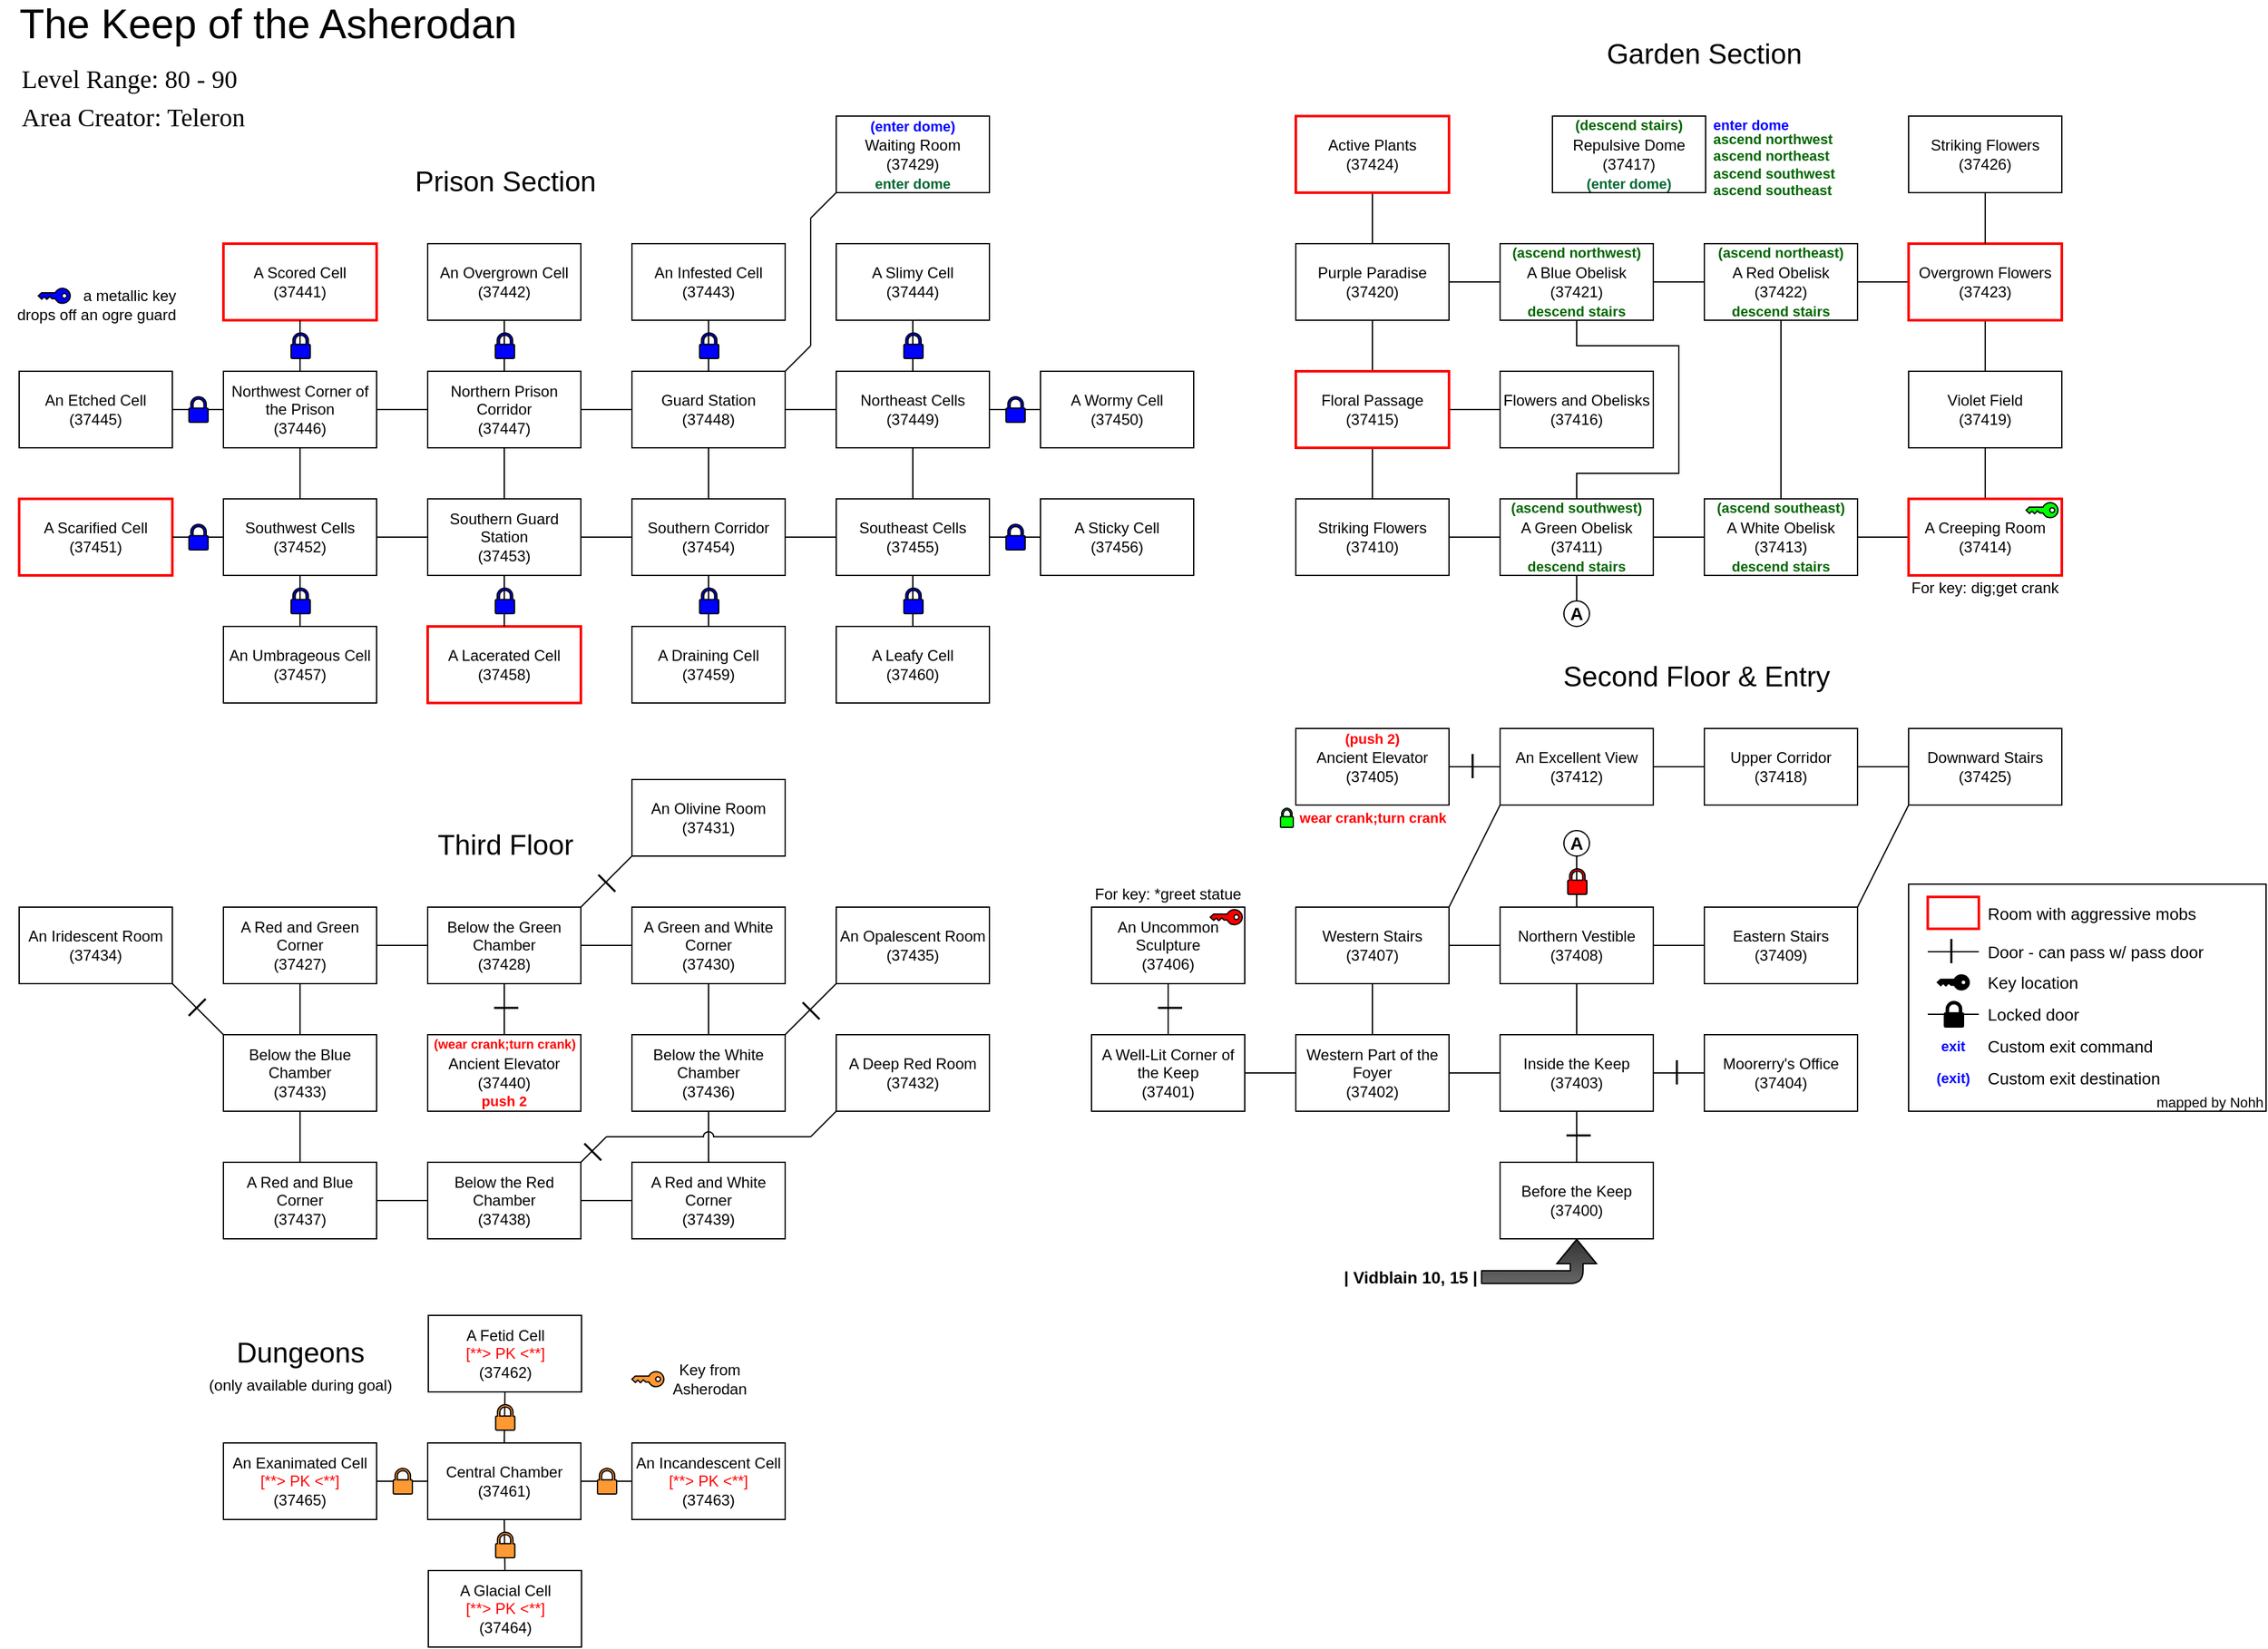 <mxfile scale="1" border="10">
    <diagram id="r4j8OCH8LPA5-8JfiloW" name="Page-1">
        <mxGraphModel dx="1714" dy="1139" grid="0" gridSize="5" guides="1" tooltips="1" connect="1" arrows="1" fold="1" page="1" pageScale="1" pageWidth="1670" pageHeight="1350" background="#ffffff" math="0" shadow="0">
            <root>
                <mxCell id="0"/>
                <mxCell id="1" parent="0"/>
                <mxCell id="0A_by2eqg8Z_qzjbImg3-26" value="&lt;div style=&quot;font-size: 32px&quot;&gt;The Keep of the Asherodan&lt;/div&gt;" style="text;html=1;strokeColor=none;fillColor=none;align=center;verticalAlign=middle;whiteSpace=wrap;rounded=0;fontSize=32;fontColor=#000000;" parent="1" vertex="1">
                    <mxGeometry x="15" y="13" width="400" height="30" as="geometry"/>
                </mxCell>
                <object label="%name%&lt;font color=&quot;#ff0000&quot;&gt;%pk%&lt;/font&gt;&lt;br&gt;(%room%)" placeholders="1" room="37400" healrate="100" manarate="100" sector="field" name="Before the Keep" pk="" tags="" id="18">
                    <mxCell style="rounded=0;whiteSpace=wrap;html=1;strokeColor=#000000;fillColor=#FFFFFF;" parent="1" vertex="1">
                        <mxGeometry x="1180" y="920" width="120" height="60" as="geometry"/>
                    </mxCell>
                </object>
                <object label="%name%&lt;font color=&quot;#ff0000&quot;&gt;%pk%&lt;/font&gt;&lt;br&gt;(%room%)" placeholders="1" room="37403" healrate="100" manarate="100" sector="castle" name="Inside the Keep" pk="" tags="" id="19">
                    <mxCell style="rounded=0;whiteSpace=wrap;html=1;strokeColor=#000000;fillColor=#FFFFFF;" parent="1" vertex="1">
                        <mxGeometry x="1180" y="820" width="120" height="60" as="geometry"/>
                    </mxCell>
                </object>
                <object label="%name%&lt;font color=&quot;#ff0000&quot;&gt;%pk%&lt;/font&gt;&lt;br&gt;(%room%)" room="37402" healrate="100" manarate="100" sector="castle" placeholders="1" name="Western Part of the Foyer" pk="" tags="" id="20">
                    <mxCell style="rounded=0;whiteSpace=wrap;html=1;strokeColor=#000000;fillColor=#FFFFFF;" parent="1" vertex="1">
                        <mxGeometry x="1020" y="820" width="120" height="60" as="geometry"/>
                    </mxCell>
                </object>
                <object label="%name%&lt;font color=&quot;#ff0000&quot;&gt;%pk%&lt;/font&gt;&lt;br&gt;(%room%)" room="37404" healrate="100" manarate="100" sector="castle" placeholders="1" name="Moorerry's Office" pk="" tags="" id="21">
                    <mxCell style="rounded=0;whiteSpace=wrap;html=1;strokeColor=#000000;fillColor=#FFFFFF;" parent="1" vertex="1">
                        <mxGeometry x="1340" y="820" width="120" height="60" as="geometry"/>
                    </mxCell>
                </object>
                <mxCell id="35" style="edgeStyle=orthogonalEdgeStyle;rounded=0;orthogonalLoop=1;jettySize=auto;html=1;exitX=0.5;exitY=1;exitDx=0;exitDy=0;endArrow=none;endFill=0;" parent="1" source="22" target="19" edge="1">
                    <mxGeometry relative="1" as="geometry"/>
                </mxCell>
                <mxCell id="36" style="edgeStyle=orthogonalEdgeStyle;rounded=0;orthogonalLoop=1;jettySize=auto;html=1;exitX=1;exitY=0.5;exitDx=0;exitDy=0;entryX=0;entryY=0.5;entryDx=0;entryDy=0;endArrow=none;endFill=0;" parent="1" source="22" target="24" edge="1">
                    <mxGeometry relative="1" as="geometry"/>
                </mxCell>
                <object label="%name%&lt;font color=&quot;#ff0000&quot;&gt;%pk%&lt;/font&gt;&lt;br&gt;(%room%)" placeholders="1" room="37408" healrate="100" manarate="100" sector="castle" name="Northern Vestible" pk="" tags="" id="22">
                    <mxCell style="rounded=0;whiteSpace=wrap;html=1;strokeColor=#000000;fillColor=#FFFFFF;" parent="1" vertex="1">
                        <mxGeometry x="1180" y="720" width="120" height="60" as="geometry"/>
                    </mxCell>
                </object>
                <object label="%name%&lt;font color=&quot;#ff0000&quot;&gt;%pk%&lt;/font&gt;&lt;br&gt;(%room%)" placeholders="1" room="37407" healrate="100" manarate="100" sector="castle" name="Western Stairs" pk="" tags="" id="23">
                    <mxCell style="rounded=0;whiteSpace=wrap;html=1;strokeColor=#000000;fillColor=#FFFFFF;" parent="1" vertex="1">
                        <mxGeometry x="1020" y="720" width="120" height="60" as="geometry"/>
                    </mxCell>
                </object>
                <object label="%name%&lt;font color=&quot;#ff0000&quot;&gt;%pk%&lt;/font&gt;&lt;br&gt;(%room%)" placeholders="1" room="37409" healrate="100" manarate="100" sector="castle" name="Eastern Stairs" pk="" tags="" id="24">
                    <mxCell style="rounded=0;whiteSpace=wrap;html=1;strokeColor=#000000;fillColor=#FFFFFF;" parent="1" vertex="1">
                        <mxGeometry x="1340" y="720" width="120" height="60" as="geometry"/>
                    </mxCell>
                </object>
                <mxCell id="30" style="edgeStyle=orthogonalEdgeStyle;rounded=0;orthogonalLoop=1;jettySize=auto;html=1;exitX=1;exitY=0.5;exitDx=0;exitDy=0;entryX=0;entryY=0.5;entryDx=0;entryDy=0;endArrow=none;endFill=0;" parent="1" source="25" target="20" edge="1">
                    <mxGeometry relative="1" as="geometry"/>
                </mxCell>
                <object label="%name%&lt;font color=&quot;#ff0000&quot;&gt;%pk%&lt;/font&gt;&lt;br&gt;(%room%)" room="37401" healrate="100" manarate="100" sector="castle" placeholders="1" name="A Well-Lit Corner of the Keep" pk="" tags="" id="25">
                    <mxCell style="rounded=0;whiteSpace=wrap;html=1;strokeColor=#000000;fillColor=#FFFFFF;" parent="1" vertex="1">
                        <mxGeometry x="860" y="820" width="120" height="60" as="geometry"/>
                    </mxCell>
                </object>
                <object label="" passable="true" id="27">
                    <mxCell style="endArrow=none;html=1;endFill=0;exitX=0.5;exitY=0;exitDx=0;exitDy=0;entryX=0.5;entryY=1;entryDx=0;entryDy=0;" parent="1" source="25" target="26" edge="1">
                        <mxGeometry relative="1" as="geometry">
                            <mxPoint x="1065" y="657" as="sourcePoint"/>
                            <mxPoint x="915" y="775" as="targetPoint"/>
                        </mxGeometry>
                    </mxCell>
                </object>
                <mxCell id="28" value="&lt;font style=&quot;font-size: 20px;&quot;&gt;|&lt;/font&gt;" style="edgeLabel;resizable=0;html=1;align=center;verticalAlign=middle;labelBackgroundColor=none;rotation=90;fontSize=20;" parent="27" connectable="0" vertex="1">
                    <mxGeometry relative="1" as="geometry">
                        <mxPoint x="4" y="-2" as="offset"/>
                    </mxGeometry>
                </mxCell>
                <mxCell id="29" value="" style="endArrow=none;html=1;entryX=0.5;entryY=1;entryDx=0;entryDy=0;exitX=0.5;exitY=0;exitDx=0;exitDy=0;" parent="1" source="20" target="23" edge="1">
                    <mxGeometry width="50" height="50" relative="1" as="geometry">
                        <mxPoint x="1040" y="660" as="sourcePoint"/>
                        <mxPoint x="1090" y="610" as="targetPoint"/>
                    </mxGeometry>
                </mxCell>
                <mxCell id="31" value="" style="endArrow=none;html=1;exitX=1;exitY=0.5;exitDx=0;exitDy=0;entryX=0;entryY=0.5;entryDx=0;entryDy=0;" parent="1" source="23" target="22" edge="1">
                    <mxGeometry width="50" height="50" relative="1" as="geometry">
                        <mxPoint x="1040" y="660" as="sourcePoint"/>
                        <mxPoint x="1090" y="610" as="targetPoint"/>
                    </mxGeometry>
                </mxCell>
                <mxCell id="32" value="" style="endArrow=none;html=1;exitX=1;exitY=0.5;exitDx=0;exitDy=0;entryX=0;entryY=0.5;entryDx=0;entryDy=0;" parent="1" source="20" target="19" edge="1">
                    <mxGeometry width="50" height="50" relative="1" as="geometry">
                        <mxPoint x="1040" y="660" as="sourcePoint"/>
                        <mxPoint x="1090" y="610" as="targetPoint"/>
                    </mxGeometry>
                </mxCell>
                <object label="" passable="true" id="39">
                    <mxCell style="endArrow=none;html=1;endFill=0;entryX=0.5;entryY=1;entryDx=0;entryDy=0;exitX=0.5;exitY=0;exitDx=0;exitDy=0;" parent="1" source="18" target="19" edge="1">
                        <mxGeometry relative="1" as="geometry">
                            <mxPoint x="630" y="657" as="sourcePoint"/>
                            <mxPoint x="630" y="610" as="targetPoint"/>
                        </mxGeometry>
                    </mxCell>
                </object>
                <mxCell id="40" value="&lt;font style=&quot;font-size: 20px;&quot;&gt;|&lt;/font&gt;" style="edgeLabel;resizable=0;html=1;align=center;verticalAlign=middle;labelBackgroundColor=none;rotation=90;fontSize=20;" parent="39" connectable="0" vertex="1">
                    <mxGeometry relative="1" as="geometry">
                        <mxPoint x="4" y="-2" as="offset"/>
                    </mxGeometry>
                </mxCell>
                <mxCell id="53" style="edgeStyle=orthogonalEdgeStyle;rounded=0;orthogonalLoop=1;jettySize=auto;html=1;exitX=1;exitY=0.5;exitDx=0;exitDy=0;entryX=0;entryY=0.5;entryDx=0;entryDy=0;endArrow=none;endFill=0;" parent="1" source="41" target="44" edge="1">
                    <mxGeometry relative="1" as="geometry"/>
                </mxCell>
                <mxCell id="55" style="edgeStyle=orthogonalEdgeStyle;rounded=0;orthogonalLoop=1;jettySize=auto;html=1;exitX=0.5;exitY=0;exitDx=0;exitDy=0;entryX=0.5;entryY=1;entryDx=0;entryDy=0;endArrow=none;endFill=0;" parent="1" source="41" target="45" edge="1">
                    <mxGeometry relative="1" as="geometry">
                        <Array as="points">
                            <mxPoint x="1240" y="380"/>
                            <mxPoint x="1320" y="380"/>
                            <mxPoint x="1320" y="280"/>
                            <mxPoint x="1240" y="280"/>
                        </Array>
                    </mxGeometry>
                </mxCell>
                <mxCell id="85" style="edgeStyle=orthogonalEdgeStyle;rounded=0;orthogonalLoop=1;jettySize=auto;html=1;exitX=0.5;exitY=1;exitDx=0;exitDy=0;entryX=0.5;entryY=0;entryDx=0;entryDy=0;endArrow=none;endFill=0;" parent="1" source="41" target="84" edge="1">
                    <mxGeometry relative="1" as="geometry"/>
                </mxCell>
                <object label="%name%&lt;font color=&quot;#ff0000&quot;&gt;%pk%&lt;/font&gt;&lt;br&gt;(%room%)" placeholders="1" room="37411" healrate="-10" manarate="-10" sector="dead_field" tags="nosummon noport" name="A Green Obelisk" pk="" id="41">
                    <mxCell style="rounded=0;whiteSpace=wrap;html=1;strokeColor=#000000;fillColor=#FFFFFF;" parent="1" vertex="1">
                        <mxGeometry x="1180" y="400" width="120" height="60" as="geometry"/>
                    </mxCell>
                </object>
                <mxCell id="54" style="edgeStyle=orthogonalEdgeStyle;rounded=0;orthogonalLoop=1;jettySize=auto;html=1;exitX=1;exitY=0.5;exitDx=0;exitDy=0;entryX=0;entryY=0.5;entryDx=0;entryDy=0;endArrow=none;endFill=0;" parent="1" source="42" target="41" edge="1">
                    <mxGeometry relative="1" as="geometry"/>
                </mxCell>
                <mxCell id="57" style="edgeStyle=orthogonalEdgeStyle;rounded=0;orthogonalLoop=1;jettySize=auto;html=1;exitX=0.5;exitY=0;exitDx=0;exitDy=0;entryX=0.5;entryY=1;entryDx=0;entryDy=0;endArrow=none;endFill=0;" parent="1" source="42" target="43" edge="1">
                    <mxGeometry relative="1" as="geometry"/>
                </mxCell>
                <object label="%name%&lt;font color=&quot;#ff0000&quot;&gt;%pk%&lt;/font&gt;&lt;br&gt;(%room%)" placeholders="1" room="37410" healrate="100" manarate="100" sector="peony" tags="nosummon noport" name="Striking Flowers" pk="" id="42">
                    <mxCell style="rounded=0;whiteSpace=wrap;html=1;strokeColor=#000000;fillColor=#FFFFFF;" parent="1" vertex="1">
                        <mxGeometry x="1020" y="400" width="120" height="60" as="geometry"/>
                    </mxCell>
                </object>
                <mxCell id="58" style="edgeStyle=orthogonalEdgeStyle;rounded=0;orthogonalLoop=1;jettySize=auto;html=1;exitX=0.5;exitY=0;exitDx=0;exitDy=0;entryX=0.5;entryY=1;entryDx=0;entryDy=0;endArrow=none;endFill=0;" parent="1" source="43" target="47" edge="1">
                    <mxGeometry relative="1" as="geometry"/>
                </mxCell>
                <mxCell id="68" style="edgeStyle=orthogonalEdgeStyle;rounded=0;orthogonalLoop=1;jettySize=auto;html=1;exitX=1;exitY=0.5;exitDx=0;exitDy=0;entryX=0;entryY=0.5;entryDx=0;entryDy=0;endArrow=none;endFill=0;" parent="1" source="43" target="67" edge="1">
                    <mxGeometry relative="1" as="geometry"/>
                </mxCell>
                <object label="%name%&lt;font color=&quot;#ff0000&quot;&gt;%pk%&lt;/font&gt;&lt;br&gt;(%room%)" placeholders="1" room="37415" healrate="100" manarate="100" sector="rose" tags="nosummon noport" name="Floral Passage" pk="" id="43">
                    <mxCell style="rounded=0;whiteSpace=wrap;html=1;fillColor=#FFFFFF;strokeWidth=2;strokeColor=#FF0000;" parent="1" vertex="1">
                        <mxGeometry x="1020" y="300" width="120" height="60" as="geometry"/>
                    </mxCell>
                </object>
                <mxCell id="63" style="edgeStyle=orthogonalEdgeStyle;rounded=0;orthogonalLoop=1;jettySize=auto;html=1;exitX=1;exitY=0.5;exitDx=0;exitDy=0;entryX=0;entryY=0.5;entryDx=0;entryDy=0;endArrow=none;endFill=0;" parent="1" source="44" target="52" edge="1">
                    <mxGeometry relative="1" as="geometry"/>
                </mxCell>
                <object label="%name%&lt;font color=&quot;#ff0000&quot;&gt;%pk%&lt;/font&gt;&lt;br&gt;(%room%)" placeholders="1" room="37413" healrate="-10" manarate="-10" sector="dead_field" tags="nosummon noport" name="A White Obelisk" pk="" id="44">
                    <mxCell style="rounded=0;whiteSpace=wrap;html=1;strokeColor=#000000;fillColor=#FFFFFF;" parent="1" vertex="1">
                        <mxGeometry x="1340" y="400" width="120" height="60" as="geometry"/>
                    </mxCell>
                </object>
                <mxCell id="66" style="edgeStyle=orthogonalEdgeStyle;rounded=0;orthogonalLoop=1;jettySize=auto;html=1;exitX=0;exitY=0.5;exitDx=0;exitDy=0;entryX=1;entryY=0.5;entryDx=0;entryDy=0;endArrow=none;endFill=0;" parent="1" source="45" target="47" edge="1">
                    <mxGeometry relative="1" as="geometry"/>
                </mxCell>
                <object label="%name%&lt;font color=&quot;#ff0000&quot;&gt;%pk%&lt;/font&gt;&lt;br&gt;(%room%)" placeholders="1" room="37421" healrate="-10" manarate="-10" sector="dead_field" tags="nosummon noport" name="A Blue Obelisk" pk="" id="45">
                    <mxCell style="rounded=0;whiteSpace=wrap;html=1;strokeColor=#000000;fillColor=#FFFFFF;" parent="1" vertex="1">
                        <mxGeometry x="1180" y="200" width="120" height="60" as="geometry"/>
                    </mxCell>
                </object>
                <mxCell id="56" style="edgeStyle=orthogonalEdgeStyle;rounded=0;orthogonalLoop=1;jettySize=auto;html=1;exitX=0.5;exitY=1;exitDx=0;exitDy=0;entryX=0.5;entryY=0;entryDx=0;entryDy=0;endArrow=none;endFill=0;" parent="1" source="46" target="44" edge="1">
                    <mxGeometry relative="1" as="geometry"/>
                </mxCell>
                <mxCell id="64" style="edgeStyle=orthogonalEdgeStyle;rounded=0;orthogonalLoop=1;jettySize=auto;html=1;exitX=1;exitY=0.5;exitDx=0;exitDy=0;entryX=0;entryY=0.5;entryDx=0;entryDy=0;endArrow=none;endFill=0;" parent="1" source="46" target="49" edge="1">
                    <mxGeometry relative="1" as="geometry"/>
                </mxCell>
                <mxCell id="65" style="edgeStyle=orthogonalEdgeStyle;rounded=0;orthogonalLoop=1;jettySize=auto;html=1;exitX=0;exitY=0.5;exitDx=0;exitDy=0;entryX=1;entryY=0.5;entryDx=0;entryDy=0;endArrow=none;endFill=0;" parent="1" source="46" target="45" edge="1">
                    <mxGeometry relative="1" as="geometry"/>
                </mxCell>
                <object label="%name%&lt;font color=&quot;#ff0000&quot;&gt;%pk%&lt;/font&gt;&lt;br&gt;(%room%)" placeholders="1" room="37422" healrate="-10" manarate="-10" sector="dead_field" tags="nosummon noport" name="A Red Obelisk" pk="" id="46">
                    <mxCell style="rounded=0;whiteSpace=wrap;html=1;strokeColor=#000000;fillColor=#FFFFFF;" parent="1" vertex="1">
                        <mxGeometry x="1340" y="200" width="120" height="60" as="geometry"/>
                    </mxCell>
                </object>
                <mxCell id="59" style="edgeStyle=orthogonalEdgeStyle;rounded=0;orthogonalLoop=1;jettySize=auto;html=1;exitX=0.5;exitY=0;exitDx=0;exitDy=0;entryX=0.5;entryY=1;entryDx=0;entryDy=0;endArrow=none;endFill=0;" parent="1" source="47" target="48" edge="1">
                    <mxGeometry relative="1" as="geometry"/>
                </mxCell>
                <object label="%name%&lt;font color=&quot;#ff0000&quot;&gt;%pk%&lt;/font&gt;&lt;br&gt;(%room%)" placeholders="1" room="37420" healrate="100" manarate="100" sector="violet" tags="nosummon noport" name="Purple Paradise" pk="" id="47">
                    <mxCell style="rounded=0;whiteSpace=wrap;html=1;strokeColor=#000000;fillColor=#FFFFFF;" parent="1" vertex="1">
                        <mxGeometry x="1020" y="200" width="120" height="60" as="geometry"/>
                    </mxCell>
                </object>
                <object label="%name%&lt;font color=&quot;#ff0000&quot;&gt;%pk%&lt;/font&gt;&lt;br&gt;(%room%)" placeholders="1" room="37424" healrate="100" manarate="100" sector="vine" tags="nosummon noport" name="Active Plants" pk="" id="48">
                    <mxCell style="rounded=0;whiteSpace=wrap;html=1;fillColor=#FFFFFF;strokeColor=#FF0000;strokeWidth=2;" parent="1" vertex="1">
                        <mxGeometry x="1020" y="100" width="120" height="60" as="geometry"/>
                    </mxCell>
                </object>
                <mxCell id="61" style="edgeStyle=orthogonalEdgeStyle;rounded=0;orthogonalLoop=1;jettySize=auto;html=1;exitX=0.5;exitY=1;exitDx=0;exitDy=0;entryX=0.5;entryY=0;entryDx=0;entryDy=0;endArrow=none;endFill=0;" parent="1" source="49" target="51" edge="1">
                    <mxGeometry relative="1" as="geometry"/>
                </mxCell>
                <object label="%name%&lt;font color=&quot;#ff0000&quot;&gt;%pk%&lt;/font&gt;&lt;br&gt;(%room%)" placeholders="1" room="37423" healrate="100" manarate="100" sector="rose" tags="nosummon noport" name="Overgrown Flowers" pk="" id="49">
                    <mxCell style="rounded=0;whiteSpace=wrap;html=1;fillColor=#FFFFFF;strokeColor=#FF0000;strokeWidth=2;" parent="1" vertex="1">
                        <mxGeometry x="1500" y="200" width="120" height="60" as="geometry"/>
                    </mxCell>
                </object>
                <mxCell id="60" style="edgeStyle=orthogonalEdgeStyle;rounded=0;orthogonalLoop=1;jettySize=auto;html=1;exitX=0.5;exitY=1;exitDx=0;exitDy=0;entryX=0.5;entryY=0;entryDx=0;entryDy=0;endArrow=none;endFill=0;" parent="1" source="50" target="49" edge="1">
                    <mxGeometry relative="1" as="geometry"/>
                </mxCell>
                <object label="%name%&lt;font color=&quot;#ff0000&quot;&gt;%pk%&lt;/font&gt;&lt;br&gt;(%room%)" placeholders="1" room="37426" healrate="100" manarate="100" sector="peony" tags="nosummon noport" name="Striking Flowers" pk="" id="50">
                    <mxCell style="rounded=0;whiteSpace=wrap;html=1;strokeColor=#000000;fillColor=#FFFFFF;" parent="1" vertex="1">
                        <mxGeometry x="1500" y="100" width="120" height="60" as="geometry"/>
                    </mxCell>
                </object>
                <mxCell id="62" style="edgeStyle=orthogonalEdgeStyle;rounded=0;orthogonalLoop=1;jettySize=auto;html=1;exitX=0.5;exitY=1;exitDx=0;exitDy=0;entryX=0.5;entryY=0;entryDx=0;entryDy=0;endArrow=none;endFill=0;" parent="1" source="51" target="52" edge="1">
                    <mxGeometry relative="1" as="geometry"/>
                </mxCell>
                <object label="%name%&lt;font color=&quot;#ff0000&quot;&gt;%pk%&lt;/font&gt;&lt;br&gt;(%room%)" placeholders="1" room="37419" healrate="100" manarate="100" sector="violet" tags="nosummon noport" name="Violet Field" pk="" id="51">
                    <mxCell style="rounded=0;whiteSpace=wrap;html=1;strokeColor=#000000;fillColor=#FFFFFF;" parent="1" vertex="1">
                        <mxGeometry x="1500" y="300" width="120" height="60" as="geometry"/>
                    </mxCell>
                </object>
                <object label="%name%&lt;font color=&quot;#ff0000&quot;&gt;%pk%&lt;/font&gt;&lt;br&gt;(%room%)" placeholders="1" room="37416" healrate="100" manarate="100" sector="field" tags="nosummon noport" name="Flowers and Obelisks" pk="" id="67">
                    <mxCell style="rounded=0;whiteSpace=wrap;html=1;labelBackgroundColor=none;" parent="1" vertex="1">
                        <mxGeometry x="1180" y="300" width="120" height="60" as="geometry"/>
                    </mxCell>
                </object>
                <object label="%name%&lt;font color=&quot;#ff0000&quot;&gt;%pk%&lt;/font&gt;&lt;br&gt;(%room%)" placeholders="1" room="37405" healrate="100" manarate="100" sector="castle" name="Ancient Elevator" pk="" tags="" id="71">
                    <mxCell style="rounded=0;whiteSpace=wrap;html=1;strokeColor=#000000;fillColor=#FFFFFF;" parent="1" vertex="1">
                        <mxGeometry x="1020" y="580" width="120" height="60" as="geometry"/>
                    </mxCell>
                </object>
                <mxCell id="79" style="edgeStyle=orthogonalEdgeStyle;rounded=0;orthogonalLoop=1;jettySize=auto;html=1;exitX=1;exitY=0.5;exitDx=0;exitDy=0;entryX=0;entryY=0.5;entryDx=0;entryDy=0;endArrow=none;endFill=0;" parent="1" source="72" target="73" edge="1">
                    <mxGeometry relative="1" as="geometry"/>
                </mxCell>
                <object label="%name%&lt;font color=&quot;#ff0000&quot;&gt;%pk%&lt;/font&gt;&lt;br&gt;(%room%)" placeholders="1" room="37418" healrate="100" manarate="100" sector="castle" name="Upper Corridor" pk="" tags="" id="72">
                    <mxCell style="rounded=0;whiteSpace=wrap;html=1;strokeColor=#000000;fillColor=#FFFFFF;" parent="1" vertex="1">
                        <mxGeometry x="1340" y="580" width="120" height="60" as="geometry"/>
                    </mxCell>
                </object>
                <object label="%name%&lt;font color=&quot;#ff0000&quot;&gt;%pk%&lt;/font&gt;&lt;br&gt;(%room%)" placeholders="1" room="37425" healrate="100" manarate="100" sector="castle" name="Downward Stairs" pk="" tags="" id="73">
                    <mxCell style="rounded=0;whiteSpace=wrap;html=1;strokeColor=#000000;fillColor=#FFFFFF;" parent="1" vertex="1">
                        <mxGeometry x="1500" y="580" width="120" height="60" as="geometry"/>
                    </mxCell>
                </object>
                <mxCell id="78" style="edgeStyle=orthogonalEdgeStyle;rounded=0;orthogonalLoop=1;jettySize=auto;html=1;exitX=1;exitY=0.5;exitDx=0;exitDy=0;entryX=0;entryY=0.5;entryDx=0;entryDy=0;endArrow=none;endFill=0;" parent="1" source="74" target="72" edge="1">
                    <mxGeometry relative="1" as="geometry"/>
                </mxCell>
                <object label="%name%&lt;font color=&quot;#ff0000&quot;&gt;%pk%&lt;/font&gt;&lt;br&gt;(%room%)" placeholders="1" room="37412" healrate="100" manarate="100" sector="castle" name="An Excellent View" pk="" tags="" id="74">
                    <mxCell style="rounded=0;whiteSpace=wrap;html=1;strokeColor=#000000;fillColor=#FFFFFF;" parent="1" vertex="1">
                        <mxGeometry x="1180" y="580" width="120" height="60" as="geometry"/>
                    </mxCell>
                </object>
                <mxCell id="76" value="" style="endArrow=none;html=1;exitX=1;exitY=0;exitDx=0;exitDy=0;entryX=0;entryY=1;entryDx=0;entryDy=0;" parent="1" source="23" target="74" edge="1">
                    <mxGeometry width="50" height="50" relative="1" as="geometry">
                        <mxPoint x="1000" y="600" as="sourcePoint"/>
                        <mxPoint x="1050" y="550" as="targetPoint"/>
                    </mxGeometry>
                </mxCell>
                <mxCell id="77" value="" style="endArrow=none;html=1;exitX=1;exitY=0;exitDx=0;exitDy=0;entryX=0;entryY=1;entryDx=0;entryDy=0;" parent="1" source="24" target="73" edge="1">
                    <mxGeometry width="50" height="50" relative="1" as="geometry">
                        <mxPoint x="1000" y="600" as="sourcePoint"/>
                        <mxPoint x="1050" y="550" as="targetPoint"/>
                    </mxGeometry>
                </mxCell>
                <mxCell id="81" value="&lt;p style=&quot;line-height: 1.4&quot;&gt;&lt;b&gt;&lt;font style=&quot;font-size: 14px&quot; face=&quot;Helvetica&quot; color=&quot;#000000&quot;&gt;&lt;span style=&quot;line-height: 1.2&quot;&gt;A&lt;/span&gt;&lt;/font&gt;&lt;/b&gt;&lt;/p&gt;" style="ellipse;whiteSpace=wrap;html=1;aspect=fixed;strokeColor=#000000;strokeWidth=1;fillColor=none;gradientColor=none;labelBackgroundColor=none;" parent="1" vertex="1">
                    <mxGeometry x="1230" y="660" width="20" height="20" as="geometry"/>
                </mxCell>
                <object label="" passable="false" pickable="false" key="a brass key" id="82">
                    <mxCell style="endArrow=none;html=1;rounded=0;shadow=0;sketch=0;jumpStyle=none;exitX=0.5;exitY=1;exitDx=0;exitDy=0;entryX=0.5;entryY=0;entryDx=0;entryDy=0;endFill=0;strokeColor=#000000;" parent="1" source="81" target="22" edge="1">
                        <mxGeometry relative="1" as="geometry">
                            <mxPoint x="1370" y="1005" as="sourcePoint"/>
                            <mxPoint x="1515" y="1005" as="targetPoint"/>
                        </mxGeometry>
                    </mxCell>
                </object>
                <mxCell id="83" value="" style="shape=mxgraph.office.security.lock_protected;html=1;outlineConnect=0;strokeWidth=1;strokeColor=#000000;fillColor=#FF0000;" parent="82" vertex="1">
                    <mxGeometry width="15" height="20" relative="1" as="geometry">
                        <mxPoint x="-7" y="-10" as="offset"/>
                    </mxGeometry>
                </mxCell>
                <mxCell id="84" value="&lt;p style=&quot;line-height: 1.4&quot;&gt;&lt;b&gt;&lt;font style=&quot;font-size: 14px&quot; face=&quot;Helvetica&quot; color=&quot;#000000&quot;&gt;&lt;span style=&quot;line-height: 1.2&quot;&gt;A&lt;/span&gt;&lt;/font&gt;&lt;/b&gt;&lt;/p&gt;" style="ellipse;whiteSpace=wrap;html=1;aspect=fixed;strokeColor=#000000;strokeWidth=1;fillColor=none;gradientColor=none;labelBackgroundColor=none;" parent="1" vertex="1">
                    <mxGeometry x="1230" y="480" width="20" height="20" as="geometry"/>
                </mxCell>
                <mxCell id="0A_by2eqg8Z_qzjbImg3-25" value="" style="sketch=0;pointerEvents=1;shadow=0;dashed=0;html=1;fillColor=#FF0000;labelPosition=center;verticalLabelPosition=bottom;verticalAlign=top;outlineConnect=0;align=center;shape=mxgraph.office.security.key_permissions;strokeWidth=1;direction=south;strokeColor=#000000;" parent="1" vertex="1">
                    <mxGeometry x="949.995" y="725.005" width="25" height="11.79" as="geometry"/>
                </mxCell>
                <object label="%name%&lt;font color=&quot;#ff0000&quot;&gt;%pk%&lt;/font&gt;&lt;br&gt;(%room%)" placeholders="1" room="37442" healrate="100" manarate="100" sector="inside" tags="prison" name="An Overgrown Cell" pk="" id="88">
                    <mxCell style="rounded=0;whiteSpace=wrap;html=1;labelBackgroundColor=none;strokeColor=#000000;fillColor=#FFFFFF;" parent="1" vertex="1">
                        <mxGeometry x="340" y="200" width="120" height="60" as="geometry"/>
                    </mxCell>
                </object>
                <object label="%name%&lt;font color=&quot;#ff0000&quot;&gt;%pk%&lt;/font&gt;&lt;br&gt;(%room%)" placeholders="1" room="37441" healrate="100" manarate="100" sector="cave" tags="indoors prison" name="A Scored Cell" pk="" id="89">
                    <mxCell style="rounded=0;whiteSpace=wrap;html=1;labelBackgroundColor=none;strokeColor=#FF0000;strokeWidth=2;fillColor=#FFFFFF;" parent="1" vertex="1">
                        <mxGeometry x="180" y="200" width="120" height="60" as="geometry"/>
                    </mxCell>
                </object>
                <mxCell id="108" style="edgeStyle=orthogonalEdgeStyle;rounded=0;orthogonalLoop=1;jettySize=auto;html=1;exitX=1;exitY=0.5;exitDx=0;exitDy=0;entryX=0;entryY=0.5;entryDx=0;entryDy=0;endArrow=none;endFill=0;" parent="1" source="90" target="91" edge="1">
                    <mxGeometry relative="1" as="geometry"/>
                </mxCell>
                <object label="%name%&lt;font color=&quot;#ff0000&quot;&gt;%pk%&lt;/font&gt;&lt;br&gt;(%room%)" placeholders="1" room="37446" healrate="100" manarate="100" sector="inside" name="Northwest Corner of the Prison" pk="" tags="" id="90">
                    <mxCell style="rounded=0;whiteSpace=wrap;html=1;labelBackgroundColor=none;strokeColor=#000000;" parent="1" vertex="1">
                        <mxGeometry x="180" y="300" width="120" height="60" as="geometry"/>
                    </mxCell>
                </object>
                <mxCell id="109" style="edgeStyle=orthogonalEdgeStyle;rounded=0;orthogonalLoop=1;jettySize=auto;html=1;exitX=1;exitY=0.5;exitDx=0;exitDy=0;entryX=0;entryY=0.5;entryDx=0;entryDy=0;endArrow=none;endFill=0;" parent="1" source="91" target="94" edge="1">
                    <mxGeometry relative="1" as="geometry"/>
                </mxCell>
                <mxCell id="114" style="edgeStyle=orthogonalEdgeStyle;rounded=0;orthogonalLoop=1;jettySize=auto;html=1;exitX=0.5;exitY=1;exitDx=0;exitDy=0;entryX=0.5;entryY=0;entryDx=0;entryDy=0;endArrow=none;endFill=0;" parent="1" source="91" target="97" edge="1">
                    <mxGeometry relative="1" as="geometry"/>
                </mxCell>
                <object label="%name%&lt;font color=&quot;#ff0000&quot;&gt;%pk%&lt;/font&gt;&lt;br&gt;(%room%)" placeholders="1" room="37447" healrate="100" manarate="100" sector="inside" name="Northern Prison Corridor" pk="" tags="" id="91">
                    <mxCell style="rounded=0;whiteSpace=wrap;html=1;labelBackgroundColor=none;strokeColor=#000000;" parent="1" vertex="1">
                        <mxGeometry x="340" y="300" width="120" height="60" as="geometry"/>
                    </mxCell>
                </object>
                <object label="%name%&lt;font color=&quot;#ff0000&quot;&gt;%pk%&lt;/font&gt;&lt;br&gt;(%room%)" placeholders="1" room="37443" healrate="100" manarate="100" sector="inside" tags="indoors prison" name="An Infested Cell" pk="" id="92">
                    <mxCell style="rounded=0;whiteSpace=wrap;html=1;labelBackgroundColor=none;strokeColor=#000000;fillColor=#FFFFFF;" parent="1" vertex="1">
                        <mxGeometry x="500" y="200" width="120" height="60" as="geometry"/>
                    </mxCell>
                </object>
                <object label="%name%&lt;font color=&quot;#ff0000&quot;&gt;%pk%&lt;/font&gt;&lt;br&gt;(%room%)" placeholders="1" room="37444" healrate="100" manarate="100" sector="inside" tags="prison" name="A Slimy Cell" pk="" id="93">
                    <mxCell style="rounded=0;whiteSpace=wrap;html=1;labelBackgroundColor=none;strokeColor=#000000;fillColor=#FFFFFF;" parent="1" vertex="1">
                        <mxGeometry x="660" y="200" width="120" height="60" as="geometry"/>
                    </mxCell>
                </object>
                <mxCell id="110" style="edgeStyle=orthogonalEdgeStyle;rounded=0;orthogonalLoop=1;jettySize=auto;html=1;exitX=1;exitY=0.5;exitDx=0;exitDy=0;entryX=0;entryY=0.5;entryDx=0;entryDy=0;endArrow=none;endFill=0;" parent="1" source="94" target="95" edge="1">
                    <mxGeometry relative="1" as="geometry"/>
                </mxCell>
                <object label="%name%&lt;font color=&quot;#ff0000&quot;&gt;%pk%&lt;/font&gt;&lt;br&gt;(%room%)" placeholders="1" room="37448" healrate="100" manarate="100" sector="inside" name="Guard Station" pk="" tags="" id="94">
                    <mxCell style="rounded=0;whiteSpace=wrap;html=1;labelBackgroundColor=none;strokeColor=#000000;" parent="1" vertex="1">
                        <mxGeometry x="500" y="300" width="120" height="60" as="geometry"/>
                    </mxCell>
                </object>
                <mxCell id="111" style="edgeStyle=orthogonalEdgeStyle;rounded=0;orthogonalLoop=1;jettySize=auto;html=1;exitX=0.5;exitY=1;exitDx=0;exitDy=0;entryX=0.5;entryY=0;entryDx=0;entryDy=0;endArrow=none;endFill=0;" parent="1" source="95" target="99" edge="1">
                    <mxGeometry relative="1" as="geometry"/>
                </mxCell>
                <object label="%name%&lt;font color=&quot;#ff0000&quot;&gt;%pk%&lt;/font&gt;&lt;br&gt;(%room%)" placeholders="1" room="37449" healrate="100" manarate="100" sector="inside" name="Northeast Cells" pk="" tags="" id="95">
                    <mxCell style="rounded=0;whiteSpace=wrap;html=1;labelBackgroundColor=none;strokeColor=#000000;" parent="1" vertex="1">
                        <mxGeometry x="660" y="300" width="120" height="60" as="geometry"/>
                    </mxCell>
                </object>
                <mxCell id="116" style="edgeStyle=orthogonalEdgeStyle;rounded=0;orthogonalLoop=1;jettySize=auto;html=1;exitX=1;exitY=0.5;exitDx=0;exitDy=0;entryX=0;entryY=0.5;entryDx=0;entryDy=0;endArrow=none;endFill=0;" parent="1" source="96" target="97" edge="1">
                    <mxGeometry relative="1" as="geometry"/>
                </mxCell>
                <mxCell id="117" style="edgeStyle=orthogonalEdgeStyle;rounded=0;orthogonalLoop=1;jettySize=auto;html=1;exitX=0.5;exitY=0;exitDx=0;exitDy=0;entryX=0.5;entryY=1;entryDx=0;entryDy=0;endArrow=none;endFill=0;" parent="1" source="96" target="90" edge="1">
                    <mxGeometry relative="1" as="geometry"/>
                </mxCell>
                <object label="%name%&lt;font color=&quot;#ff0000&quot;&gt;%pk%&lt;/font&gt;&lt;br&gt;(%room%)" placeholders="1" room="37452" healrate="100" manarate="100" sector="inside" name="Southwest Cells" pk="" tags="" id="96">
                    <mxCell style="rounded=0;whiteSpace=wrap;html=1;labelBackgroundColor=none;strokeColor=#000000;" parent="1" vertex="1">
                        <mxGeometry x="180" y="400" width="120" height="60" as="geometry"/>
                    </mxCell>
                </object>
                <mxCell id="115" style="edgeStyle=orthogonalEdgeStyle;rounded=0;orthogonalLoop=1;jettySize=auto;html=1;exitX=1;exitY=0.5;exitDx=0;exitDy=0;entryX=0;entryY=0.5;entryDx=0;entryDy=0;endArrow=none;endFill=0;" parent="1" source="97" target="98" edge="1">
                    <mxGeometry relative="1" as="geometry"/>
                </mxCell>
                <object label="%name%&lt;font color=&quot;#ff0000&quot;&gt;%pk%&lt;/font&gt;&lt;br&gt;(%room%)" placeholders="1" room="37453" healrate="100" manarate="100" sector="inside" name="Southern Guard Station" pk="" tags="" id="97">
                    <mxCell style="rounded=0;whiteSpace=wrap;html=1;labelBackgroundColor=none;strokeColor=#000000;" parent="1" vertex="1">
                        <mxGeometry x="340" y="400" width="120" height="60" as="geometry"/>
                    </mxCell>
                </object>
                <mxCell id="113" style="edgeStyle=orthogonalEdgeStyle;rounded=0;orthogonalLoop=1;jettySize=auto;html=1;exitX=0.5;exitY=0;exitDx=0;exitDy=0;entryX=0.5;entryY=1;entryDx=0;entryDy=0;endArrow=none;endFill=0;" parent="1" source="98" target="94" edge="1">
                    <mxGeometry relative="1" as="geometry"/>
                </mxCell>
                <object label="%name%&lt;font color=&quot;#ff0000&quot;&gt;%pk%&lt;/font&gt;&lt;br&gt;(%room%)" placeholders="1" room="37454" healrate="100" manarate="100" sector="inside" name="Southern Corridor" pk="" tags="" id="98">
                    <mxCell style="rounded=0;whiteSpace=wrap;html=1;labelBackgroundColor=none;strokeColor=#000000;" parent="1" vertex="1">
                        <mxGeometry x="500" y="400" width="120" height="60" as="geometry"/>
                    </mxCell>
                </object>
                <mxCell id="112" style="edgeStyle=orthogonalEdgeStyle;rounded=0;orthogonalLoop=1;jettySize=auto;html=1;exitX=0;exitY=0.5;exitDx=0;exitDy=0;entryX=1;entryY=0.5;entryDx=0;entryDy=0;endArrow=none;endFill=0;" parent="1" source="99" target="98" edge="1">
                    <mxGeometry relative="1" as="geometry"/>
                </mxCell>
                <object label="%name%&lt;font color=&quot;#ff0000&quot;&gt;%pk%&lt;/font&gt;&lt;br&gt;(%room%)" placeholders="1" room="37455" healrate="100" manarate="100" sector="inside" name="Southeast Cells" pk="" tags="" id="99">
                    <mxCell style="rounded=0;whiteSpace=wrap;html=1;labelBackgroundColor=none;strokeColor=#000000;" parent="1" vertex="1">
                        <mxGeometry x="660" y="400" width="120" height="60" as="geometry"/>
                    </mxCell>
                </object>
                <object label="%name%&lt;font color=&quot;#ff0000&quot;&gt;%pk%&lt;/font&gt;&lt;br&gt;(%room%)" placeholders="1" room="37445" healrate="100" manarate="100" sector="inside" tags="prison" name="An Etched Cell" pk="" id="100">
                    <mxCell style="rounded=0;whiteSpace=wrap;html=1;labelBackgroundColor=none;strokeColor=#000000;fillColor=#FFFFFF;" parent="1" vertex="1">
                        <mxGeometry x="20" y="300" width="120" height="60" as="geometry"/>
                    </mxCell>
                </object>
                <object label="%name%&lt;font color=&quot;#ff0000&quot;&gt;%pk%&lt;/font&gt;&lt;br&gt;(%room%)" placeholders="1" room="37451" healrate="100" manarate="100" sector="cave" tags="prison" name="A Scarified Cell" pk="" id="101">
                    <mxCell style="rounded=0;whiteSpace=wrap;html=1;labelBackgroundColor=none;strokeColor=#FF0000;strokeWidth=2;fillColor=#FFFFFF;" parent="1" vertex="1">
                        <mxGeometry x="20" y="400" width="120" height="60" as="geometry"/>
                    </mxCell>
                </object>
                <object label="%name%&lt;font color=&quot;#ff0000&quot;&gt;%pk%&lt;/font&gt;&lt;br&gt;(%room%)" placeholders="1" room="37457" healrate="100" manarate="100" sector="inside" tags="prison" name="An Umbrageous Cell" pk="" id="102">
                    <mxCell style="rounded=0;whiteSpace=wrap;html=1;labelBackgroundColor=none;strokeColor=#000000;fillColor=#FFFFFF;" parent="1" vertex="1">
                        <mxGeometry x="180" y="500" width="120" height="60" as="geometry"/>
                    </mxCell>
                </object>
                <object label="%name%&lt;font color=&quot;#ff0000&quot;&gt;%pk%&lt;/font&gt;&lt;br&gt;(%room%)" placeholders="1" room="37458" healrate="100" manarate="100" sector="cave" tags="prison" name="A Lacerated Cell" pk="" id="103">
                    <mxCell style="rounded=0;whiteSpace=wrap;html=1;labelBackgroundColor=none;strokeColor=#FF0000;strokeWidth=2;fillColor=#FFFFFF;" parent="1" vertex="1">
                        <mxGeometry x="340" y="500" width="120" height="60" as="geometry"/>
                    </mxCell>
                </object>
                <object label="%name%&lt;font color=&quot;#ff0000&quot;&gt;%pk%&lt;/font&gt;&lt;br&gt;(%room%)" placeholders="1" room="37459" healrate="100" manarate="100" sector="inside" tags="prison" name="A Draining Cell" pk="" id="104">
                    <mxCell style="rounded=0;whiteSpace=wrap;html=1;labelBackgroundColor=none;strokeColor=#000000;fillColor=#FFFFFF;" parent="1" vertex="1">
                        <mxGeometry x="500" y="500" width="120" height="60" as="geometry"/>
                    </mxCell>
                </object>
                <object label="%name%&lt;font color=&quot;#ff0000&quot;&gt;%pk%&lt;/font&gt;&lt;br&gt;(%room%)" placeholders="1" room="37460" healrate="100" manarate="100" sector="inside" tags="prison" name="A Leafy Cell" pk="" id="105">
                    <mxCell style="rounded=0;whiteSpace=wrap;html=1;labelBackgroundColor=none;strokeColor=#000000;fillColor=#FFFFFF;" parent="1" vertex="1">
                        <mxGeometry x="660" y="500" width="120" height="60" as="geometry"/>
                    </mxCell>
                </object>
                <object label="%name%&lt;font color=&quot;#ff0000&quot;&gt;%pk%&lt;/font&gt;&lt;br&gt;(%room%)" placeholders="1" room="37450" healrate="100" manarate="100" sector="inside" tags="prison" name="A Wormy Cell" pk="" id="106">
                    <mxCell style="rounded=0;whiteSpace=wrap;html=1;labelBackgroundColor=none;strokeColor=#000000;fillColor=#FFFFFF;" parent="1" vertex="1">
                        <mxGeometry x="820" y="300" width="120" height="60" as="geometry"/>
                    </mxCell>
                </object>
                <object label="%name%&lt;font color=&quot;#ff0000&quot;&gt;%pk%&lt;/font&gt;&lt;br&gt;(%room%)" placeholders="1" room="37456" healrate="100" manarate="100" sector="inside" tags="prison" name="A Sticky Cell" pk="" id="107">
                    <mxCell style="rounded=0;whiteSpace=wrap;html=1;labelBackgroundColor=none;strokeColor=#000000;fillColor=#FFFFFF;" parent="1" vertex="1">
                        <mxGeometry x="820" y="400" width="120" height="60" as="geometry"/>
                    </mxCell>
                </object>
                <object label="" passable="false" pickable="true" key="a metallic key" id="118">
                    <mxCell style="endArrow=none;html=1;rounded=0;shadow=0;sketch=0;jumpStyle=none;exitX=1;exitY=0.5;exitDx=0;exitDy=0;entryX=0;entryY=0.5;entryDx=0;entryDy=0;endFill=0;strokeColor=#000000;" parent="1" source="95" target="106" edge="1">
                        <mxGeometry relative="1" as="geometry">
                            <mxPoint x="895" y="170" as="sourcePoint"/>
                            <mxPoint x="1040" y="170" as="targetPoint"/>
                        </mxGeometry>
                    </mxCell>
                </object>
                <mxCell id="119" value="" style="shape=mxgraph.office.security.lock_protected;html=1;outlineConnect=0;strokeWidth=1;strokeColor=#000000;fillColor=#0000FF;" parent="118" vertex="1">
                    <mxGeometry width="15" height="20" relative="1" as="geometry">
                        <mxPoint x="-7" y="-10" as="offset"/>
                    </mxGeometry>
                </mxCell>
                <object label="" passable="false" pickable="true" key="a metallic key" id="120">
                    <mxCell style="endArrow=none;html=1;rounded=0;shadow=0;sketch=0;jumpStyle=none;exitX=0.5;exitY=1;exitDx=0;exitDy=0;endFill=0;strokeColor=#000000;entryX=0.5;entryY=0;entryDx=0;entryDy=0;" parent="1" source="93" target="95" edge="1">
                        <mxGeometry relative="1" as="geometry">
                            <mxPoint x="905" y="200" as="sourcePoint"/>
                            <mxPoint x="720" y="295" as="targetPoint"/>
                        </mxGeometry>
                    </mxCell>
                </object>
                <mxCell id="121" value="" style="shape=mxgraph.office.security.lock_protected;html=1;outlineConnect=0;strokeWidth=1;strokeColor=#000000;fillColor=#0000FF;" parent="120" vertex="1">
                    <mxGeometry width="15" height="20" relative="1" as="geometry">
                        <mxPoint x="-7" y="-10" as="offset"/>
                    </mxGeometry>
                </mxCell>
                <object label="" passable="false" pickable="true" key="a metallic key" id="122">
                    <mxCell style="endArrow=none;html=1;rounded=0;shadow=0;sketch=0;jumpStyle=none;exitX=0.5;exitY=1;exitDx=0;exitDy=0;entryX=0.5;entryY=0;entryDx=0;entryDy=0;endFill=0;strokeColor=#000000;" parent="1" source="92" target="94" edge="1">
                        <mxGeometry relative="1" as="geometry">
                            <mxPoint x="790" y="115" as="sourcePoint"/>
                            <mxPoint x="935" y="115" as="targetPoint"/>
                        </mxGeometry>
                    </mxCell>
                </object>
                <mxCell id="123" value="" style="shape=mxgraph.office.security.lock_protected;html=1;outlineConnect=0;strokeWidth=1;strokeColor=#000000;fillColor=#0000FF;" parent="122" vertex="1">
                    <mxGeometry width="15" height="20" relative="1" as="geometry">
                        <mxPoint x="-7" y="-10" as="offset"/>
                    </mxGeometry>
                </mxCell>
                <object label="" passable="false" pickable="true" key="a metallic key" id="124">
                    <mxCell style="endArrow=none;html=1;rounded=0;shadow=0;sketch=0;jumpStyle=none;exitX=1;exitY=0.5;exitDx=0;exitDy=0;entryX=0;entryY=0.5;entryDx=0;entryDy=0;endFill=0;strokeColor=#000000;" parent="1" source="99" target="107" edge="1">
                        <mxGeometry relative="1" as="geometry">
                            <mxPoint x="790" y="115" as="sourcePoint"/>
                            <mxPoint x="935" y="115" as="targetPoint"/>
                        </mxGeometry>
                    </mxCell>
                </object>
                <mxCell id="125" value="" style="shape=mxgraph.office.security.lock_protected;html=1;outlineConnect=0;strokeWidth=1;strokeColor=#000000;fillColor=#0000FF;" parent="124" vertex="1">
                    <mxGeometry width="15" height="20" relative="1" as="geometry">
                        <mxPoint x="-7" y="-10" as="offset"/>
                    </mxGeometry>
                </mxCell>
                <object label="" passable="false" pickable="true" key="a metallic key" id="126">
                    <mxCell style="endArrow=none;html=1;rounded=0;shadow=0;sketch=0;jumpStyle=none;exitX=0.5;exitY=1;exitDx=0;exitDy=0;entryX=0.5;entryY=0;entryDx=0;entryDy=0;endFill=0;strokeColor=#000000;" parent="1" source="99" target="105" edge="1">
                        <mxGeometry relative="1" as="geometry">
                            <mxPoint x="790" y="115" as="sourcePoint"/>
                            <mxPoint x="935" y="115" as="targetPoint"/>
                        </mxGeometry>
                    </mxCell>
                </object>
                <mxCell id="127" value="" style="shape=mxgraph.office.security.lock_protected;html=1;outlineConnect=0;strokeWidth=1;strokeColor=#000000;fillColor=#0000FF;" parent="126" vertex="1">
                    <mxGeometry width="15" height="20" relative="1" as="geometry">
                        <mxPoint x="-7" y="-10" as="offset"/>
                    </mxGeometry>
                </mxCell>
                <object label="" passable="false" pickable="true" key="a metallic key" id="128">
                    <mxCell style="endArrow=none;html=1;rounded=0;shadow=0;sketch=0;jumpStyle=none;exitX=0.5;exitY=1;exitDx=0;exitDy=0;entryX=0.5;entryY=0;entryDx=0;entryDy=0;endFill=0;strokeColor=#000000;" parent="1" source="98" target="104" edge="1">
                        <mxGeometry relative="1" as="geometry">
                            <mxPoint x="790" y="115" as="sourcePoint"/>
                            <mxPoint x="935" y="115" as="targetPoint"/>
                        </mxGeometry>
                    </mxCell>
                </object>
                <mxCell id="129" value="" style="shape=mxgraph.office.security.lock_protected;html=1;outlineConnect=0;strokeWidth=1;strokeColor=#000000;fillColor=#0000FF;" parent="128" vertex="1">
                    <mxGeometry width="15" height="20" relative="1" as="geometry">
                        <mxPoint x="-7" y="-10" as="offset"/>
                    </mxGeometry>
                </mxCell>
                <object label="" passable="false" pickable="true" key="a metallic key" id="130">
                    <mxCell style="endArrow=none;html=1;rounded=0;shadow=0;sketch=0;jumpStyle=none;exitX=0.5;exitY=1;exitDx=0;exitDy=0;entryX=0.5;entryY=0;entryDx=0;entryDy=0;endFill=0;strokeColor=#000000;" parent="1" source="97" target="103" edge="1">
                        <mxGeometry relative="1" as="geometry">
                            <mxPoint x="790" y="115" as="sourcePoint"/>
                            <mxPoint x="935" y="115" as="targetPoint"/>
                        </mxGeometry>
                    </mxCell>
                </object>
                <mxCell id="131" value="" style="shape=mxgraph.office.security.lock_protected;html=1;outlineConnect=0;strokeWidth=1;strokeColor=#000000;fillColor=#0000FF;" parent="130" vertex="1">
                    <mxGeometry width="15" height="20" relative="1" as="geometry">
                        <mxPoint x="-7" y="-10" as="offset"/>
                    </mxGeometry>
                </mxCell>
                <object label="" passable="false" pickable="true" key="a metallic key" id="132">
                    <mxCell style="endArrow=none;html=1;rounded=0;shadow=0;sketch=0;jumpStyle=none;exitX=0.5;exitY=1;exitDx=0;exitDy=0;entryX=0.5;entryY=0;entryDx=0;entryDy=0;endFill=0;strokeColor=#000000;" parent="1" source="88" target="91" edge="1">
                        <mxGeometry relative="1" as="geometry">
                            <mxPoint x="790" y="115" as="sourcePoint"/>
                            <mxPoint x="935" y="115" as="targetPoint"/>
                        </mxGeometry>
                    </mxCell>
                </object>
                <mxCell id="133" value="" style="shape=mxgraph.office.security.lock_protected;html=1;outlineConnect=0;strokeWidth=1;strokeColor=#000000;fillColor=#0000FF;" parent="132" vertex="1">
                    <mxGeometry width="15" height="20" relative="1" as="geometry">
                        <mxPoint x="-7" y="-10" as="offset"/>
                    </mxGeometry>
                </mxCell>
                <object label="" passable="false" pickable="true" key="a metallic key" id="134">
                    <mxCell style="endArrow=none;html=1;rounded=0;shadow=0;sketch=0;jumpStyle=none;exitX=0.5;exitY=1;exitDx=0;exitDy=0;entryX=0.5;entryY=0;entryDx=0;entryDy=0;endFill=0;strokeColor=#000000;" parent="1" source="89" target="90" edge="1">
                        <mxGeometry relative="1" as="geometry">
                            <mxPoint x="790" y="115" as="sourcePoint"/>
                            <mxPoint x="935" y="115" as="targetPoint"/>
                        </mxGeometry>
                    </mxCell>
                </object>
                <mxCell id="135" value="" style="shape=mxgraph.office.security.lock_protected;html=1;outlineConnect=0;strokeWidth=1;strokeColor=#000000;fillColor=#0000FF;" parent="134" vertex="1">
                    <mxGeometry width="15" height="20" relative="1" as="geometry">
                        <mxPoint x="-7" y="-10" as="offset"/>
                    </mxGeometry>
                </mxCell>
                <object label="" passable="false" pickable="true" key="a metallic key" id="136">
                    <mxCell style="endArrow=none;html=1;rounded=0;shadow=0;sketch=0;jumpStyle=none;exitX=1;exitY=0.5;exitDx=0;exitDy=0;entryX=0;entryY=0.5;entryDx=0;entryDy=0;endFill=0;strokeColor=#000000;" parent="1" source="100" target="90" edge="1">
                        <mxGeometry relative="1" as="geometry">
                            <mxPoint x="790" y="115" as="sourcePoint"/>
                            <mxPoint x="935" y="115" as="targetPoint"/>
                        </mxGeometry>
                    </mxCell>
                </object>
                <mxCell id="137" value="" style="shape=mxgraph.office.security.lock_protected;html=1;outlineConnect=0;strokeWidth=1;strokeColor=#000000;fillColor=#0000FF;" parent="136" vertex="1">
                    <mxGeometry width="15" height="20" relative="1" as="geometry">
                        <mxPoint x="-7" y="-10" as="offset"/>
                    </mxGeometry>
                </mxCell>
                <object label="" passable="false" pickable="true" key="a metallic key" id="138">
                    <mxCell style="endArrow=none;html=1;rounded=0;shadow=0;sketch=0;jumpStyle=none;exitX=1;exitY=0.5;exitDx=0;exitDy=0;entryX=0;entryY=0.5;entryDx=0;entryDy=0;endFill=0;strokeColor=#000000;" parent="1" source="101" target="96" edge="1">
                        <mxGeometry relative="1" as="geometry">
                            <mxPoint x="790" y="115" as="sourcePoint"/>
                            <mxPoint x="935" y="115" as="targetPoint"/>
                        </mxGeometry>
                    </mxCell>
                </object>
                <mxCell id="139" value="" style="shape=mxgraph.office.security.lock_protected;html=1;outlineConnect=0;strokeWidth=1;strokeColor=#000000;fillColor=#0000FF;" parent="138" vertex="1">
                    <mxGeometry width="15" height="20" relative="1" as="geometry">
                        <mxPoint x="-7" y="-10" as="offset"/>
                    </mxGeometry>
                </mxCell>
                <object label="" passable="false" pickable="true" key="a metallic key" id="140">
                    <mxCell style="endArrow=none;html=1;rounded=0;shadow=0;sketch=0;jumpStyle=none;exitX=0.5;exitY=1;exitDx=0;exitDy=0;entryX=0.5;entryY=0;entryDx=0;entryDy=0;endFill=0;strokeColor=#000000;" parent="1" source="96" target="102" edge="1">
                        <mxGeometry relative="1" as="geometry">
                            <mxPoint x="790" y="115" as="sourcePoint"/>
                            <mxPoint x="935" y="115" as="targetPoint"/>
                        </mxGeometry>
                    </mxCell>
                </object>
                <mxCell id="141" value="" style="shape=mxgraph.office.security.lock_protected;html=1;outlineConnect=0;strokeWidth=1;strokeColor=#000000;fillColor=#0000FF;" parent="140" vertex="1">
                    <mxGeometry width="15" height="20" relative="1" as="geometry">
                        <mxPoint x="-7" y="-10" as="offset"/>
                    </mxGeometry>
                </mxCell>
                <mxCell id="153" value="&lt;font color=&quot;#006600&quot;&gt;&lt;b&gt;(ascend southwest)&lt;/b&gt;&lt;/font&gt;" style="text;html=1;strokeColor=none;fillColor=none;align=center;verticalAlign=middle;whiteSpace=wrap;rounded=0;labelBackgroundColor=none;fontSize=11;fontColor=#0000FF;" parent="1" vertex="1">
                    <mxGeometry x="1180" y="402" width="120" height="10" as="geometry"/>
                </mxCell>
                <mxCell id="155" value="&lt;font color=&quot;#006600&quot;&gt;&lt;b&gt;(ascend southeast)&lt;/b&gt;&lt;/font&gt;" style="text;html=1;strokeColor=none;fillColor=none;align=center;verticalAlign=middle;whiteSpace=wrap;rounded=0;labelBackgroundColor=none;fontSize=11;fontColor=#0000FF;" parent="1" vertex="1">
                    <mxGeometry x="1340" y="402" width="120" height="10" as="geometry"/>
                </mxCell>
                <mxCell id="156" value="&lt;font color=&quot;#006600&quot;&gt;&lt;b&gt;(ascend northwest)&lt;/b&gt;&lt;/font&gt;" style="text;html=1;strokeColor=none;fillColor=none;align=center;verticalAlign=middle;whiteSpace=wrap;rounded=0;labelBackgroundColor=none;fontSize=11;fontColor=#0000FF;" parent="1" vertex="1">
                    <mxGeometry x="1180" y="202" width="120" height="10" as="geometry"/>
                </mxCell>
                <mxCell id="157" value="&lt;font color=&quot;#006600&quot;&gt;&lt;b&gt;(ascend northeast)&lt;/b&gt;&lt;/font&gt;" style="text;html=1;strokeColor=none;fillColor=none;align=center;verticalAlign=middle;whiteSpace=wrap;rounded=0;labelBackgroundColor=none;fontSize=11;fontColor=#0000FF;" parent="1" vertex="1">
                    <mxGeometry x="1340" y="202" width="120" height="10" as="geometry"/>
                </mxCell>
                <mxCell id="159" value="" style="group" parent="1" vertex="1" connectable="0">
                    <mxGeometry x="660" y="98" width="120" height="62" as="geometry"/>
                </mxCell>
                <object label="%name%&lt;font color=&quot;#ff0000&quot;&gt;%pk%&lt;/font&gt;&lt;br&gt;(%room%)" placeholders="1" room="37429" healrate="100" manarate="100" sector="inside" name="Waiting Room" pk="" tags="" id="142">
                    <mxCell style="rounded=0;whiteSpace=wrap;html=1;labelBackgroundColor=none;strokeColor=#000000;gradientColor=none;fillColor=#FFFFFF;" parent="159" vertex="1">
                        <mxGeometry y="2" width="120" height="60" as="geometry"/>
                    </mxCell>
                </object>
                <mxCell id="150" value="(enter dome)" style="text;html=1;strokeColor=none;fillColor=none;align=center;verticalAlign=middle;whiteSpace=wrap;rounded=0;labelBackgroundColor=none;fontSize=11;fontStyle=1;fontColor=#0000FF;" parent="159" vertex="1">
                    <mxGeometry width="120" height="20" as="geometry"/>
                </mxCell>
                <mxCell id="160" value="" style="group;align=center;" parent="1" vertex="1" connectable="0">
                    <mxGeometry x="1221" y="98" width="242" height="69" as="geometry"/>
                </mxCell>
                <object label="%name%&lt;font color=&quot;#ff0000&quot;&gt;%pk%&lt;/font&gt;&lt;br&gt;(%room%)" placeholders="1" room="37417" healrate="-50" manarate="-50" sector="dead_field" name="Repulsive Dome" pk="" tags="" id="147">
                    <mxCell style="rounded=0;whiteSpace=wrap;html=1;labelBackgroundColor=none;strokeColor=#000000;fillColor=#FFFFFF;gradientColor=none;" parent="160" vertex="1">
                        <mxGeometry y="2" width="120" height="60" as="geometry"/>
                    </mxCell>
                </object>
                <mxCell id="152" value="&lt;b&gt;&lt;font color=&quot;#006600&quot;&gt;(descend stairs)&lt;/font&gt;&lt;/b&gt;" style="text;html=1;strokeColor=none;fillColor=none;align=center;verticalAlign=middle;whiteSpace=wrap;rounded=0;labelBackgroundColor=none;fontSize=11;fontColor=#0000FF;" parent="160" vertex="1">
                    <mxGeometry y="-1" width="120" height="20" as="geometry"/>
                </mxCell>
                <mxCell id="254" value="&lt;font color=&quot;#006633&quot;&gt;(enter dome)&lt;/font&gt;" style="text;html=1;strokeColor=none;fillColor=none;align=center;verticalAlign=middle;whiteSpace=wrap;rounded=0;labelBackgroundColor=none;fontSize=11;fontStyle=1;fontColor=#0000FF;" parent="160" vertex="1">
                    <mxGeometry y="45" width="120" height="20" as="geometry"/>
                </mxCell>
                <mxCell id="151" value="&lt;b&gt;enter dome&lt;/b&gt;" style="text;html=1;strokeColor=none;fillColor=none;align=left;verticalAlign=middle;whiteSpace=wrap;rounded=0;labelBackgroundColor=none;fontSize=11;fontColor=#0000FF;" parent="160" vertex="1">
                    <mxGeometry x="124" y="-1" width="106" height="20" as="geometry"/>
                </mxCell>
                <mxCell id="158" value="&lt;div style=&quot;&quot;&gt;&lt;b style=&quot;color: rgb(0 , 102 , 0)&quot;&gt;ascend northwest&lt;/b&gt;&lt;/div&gt;&lt;font color=&quot;#006600&quot;&gt;&lt;div style=&quot;&quot;&gt;&lt;b&gt;ascend northeast&lt;/b&gt;&lt;/div&gt;&lt;b&gt;&lt;div style=&quot;&quot;&gt;&lt;b&gt;ascend southwest&lt;/b&gt;&lt;/div&gt;&lt;div style=&quot;&quot;&gt;&lt;b&gt;ascend southeast&lt;/b&gt;&lt;/div&gt;&lt;/b&gt;&lt;/font&gt;" style="text;html=1;strokeColor=none;fillColor=none;align=left;verticalAlign=middle;whiteSpace=wrap;rounded=0;labelBackgroundColor=none;fontSize=11;fontColor=#0000FF;" parent="160" vertex="1">
                    <mxGeometry x="124" y="12" width="118" height="55" as="geometry"/>
                </mxCell>
                <mxCell id="163" value="" style="group" parent="1" vertex="1" connectable="0">
                    <mxGeometry x="860" y="700" width="120" height="80" as="geometry"/>
                </mxCell>
                <object label="%name%&lt;font color=&quot;#ff0000&quot;&gt;%pk%&lt;/font&gt;&lt;br&gt;(%room%)" placeholders="1" room="37406" healrate="100" manarate="100" sector="castle" name="An Uncommon Sculpture" pk="" tags="" id="26">
                    <mxCell style="rounded=0;whiteSpace=wrap;html=1;strokeColor=#000000;fillColor=#FFFFFF;" parent="163" vertex="1">
                        <mxGeometry y="20" width="120" height="60" as="geometry"/>
                    </mxCell>
                </object>
                <mxCell id="148" value="For key: *greet statue" style="text;html=1;strokeColor=none;fillColor=none;align=center;verticalAlign=middle;whiteSpace=wrap;rounded=0;labelBackgroundColor=none;" parent="163" vertex="1">
                    <mxGeometry width="120" height="20" as="geometry"/>
                </mxCell>
                <mxCell id="207" value="" style="sketch=0;pointerEvents=1;shadow=0;dashed=0;html=1;labelPosition=center;verticalLabelPosition=bottom;verticalAlign=top;outlineConnect=0;align=center;shape=mxgraph.office.security.key_permissions;strokeWidth=1;direction=south;strokeColor=#000000;fillColor=#FF0000;" parent="163" vertex="1">
                    <mxGeometry x="93.005" y="21.995" width="25" height="11.79" as="geometry"/>
                </mxCell>
                <mxCell id="164" value="" style="group" parent="1" vertex="1" connectable="0">
                    <mxGeometry x="640" y="180" height="100" as="geometry"/>
                </mxCell>
                <mxCell id="144" value="" style="endArrow=none;html=1;" parent="164" edge="1">
                    <mxGeometry width="50" height="50" relative="1" as="geometry">
                        <mxPoint y="100" as="sourcePoint"/>
                        <mxPoint as="targetPoint"/>
                    </mxGeometry>
                </mxCell>
                <mxCell id="145" value="" style="endArrow=none;html=1;entryX=0;entryY=1;entryDx=0;entryDy=0;" parent="164" target="142" edge="1">
                    <mxGeometry width="50" height="50" relative="1" as="geometry">
                        <mxPoint as="sourcePoint"/>
                        <mxPoint x="245" y="-110" as="targetPoint"/>
                    </mxGeometry>
                </mxCell>
                <mxCell id="146" value="" style="endArrow=none;html=1;exitX=1;exitY=0;exitDx=0;exitDy=0;" parent="164" source="94" edge="1">
                    <mxGeometry width="50" height="50" relative="1" as="geometry">
                        <mxPoint x="195" y="-60" as="sourcePoint"/>
                        <mxPoint y="100" as="targetPoint"/>
                    </mxGeometry>
                </mxCell>
                <mxCell id="165" value="&lt;b&gt;&lt;font color=&quot;#ff0000&quot;&gt;wear crank;turn crank&lt;/font&gt;&lt;/b&gt;" style="text;html=1;strokeColor=none;fillColor=none;align=center;verticalAlign=middle;whiteSpace=wrap;rounded=0;labelBackgroundColor=none;fontSize=11;fontColor=#0000FF;" parent="1" vertex="1">
                    <mxGeometry x="1018" y="640" width="125" height="20" as="geometry"/>
                </mxCell>
                <object label="%name%&lt;font color=&quot;#ff0000&quot;&gt;%pk%&lt;/font&gt;&lt;br&gt;(%room%)" placeholders="1" room="37440" healrate="100" manarate="100" sector="inside" name="Ancient Elevator" pk="" tags="" id="166">
                    <mxCell style="rounded=0;whiteSpace=wrap;html=1;labelBackgroundColor=none;fontSize=12;fontColor=#000000;strokeWidth=1;fillColor=#FFFFFF;gradientColor=none;" parent="1" vertex="1">
                        <mxGeometry x="340" y="820" width="120" height="60" as="geometry"/>
                    </mxCell>
                </object>
                <object label="%name%&lt;font color=&quot;#ff0000&quot;&gt;%pk%&lt;/font&gt;&lt;br&gt;(%room%)" placeholders="1" room="37428" healrate="100" manarate="100" sector="inside" name="Below the Green Chamber" pk="" tags="" id="167">
                    <mxCell style="rounded=0;whiteSpace=wrap;html=1;labelBackgroundColor=none;fontSize=12;fontColor=#000000;strokeWidth=1;fillColor=#FFFFFF;gradientColor=none;" parent="1" vertex="1">
                        <mxGeometry x="340" y="720" width="120" height="60" as="geometry"/>
                    </mxCell>
                </object>
                <mxCell id="184" style="edgeStyle=elbowEdgeStyle;rounded=0;orthogonalLoop=1;jettySize=auto;html=1;exitX=0.5;exitY=1;exitDx=0;exitDy=0;entryX=0.5;entryY=0;entryDx=0;entryDy=0;fontSize=11;fontColor=#0000FF;endArrow=none;endFill=0;" parent="1" source="168" target="169" edge="1">
                    <mxGeometry relative="1" as="geometry"/>
                </mxCell>
                <object label="%name%&lt;font color=&quot;#ff0000&quot;&gt;%pk%&lt;/font&gt;&lt;br&gt;(%room%)" placeholders="1" room="37430" healrate="100" manarate="100" sector="inside" name="A Green and White Corner" pk="" tags="" id="168">
                    <mxCell style="rounded=0;whiteSpace=wrap;html=1;labelBackgroundColor=none;fontSize=12;fontColor=#000000;strokeWidth=1;fillColor=#FFFFFF;gradientColor=none;" parent="1" vertex="1">
                        <mxGeometry x="500" y="720" width="120" height="60" as="geometry"/>
                    </mxCell>
                </object>
                <mxCell id="185" style="rounded=0;orthogonalLoop=1;jettySize=auto;html=1;exitX=0.5;exitY=1;exitDx=0;exitDy=0;entryX=0.5;entryY=0;entryDx=0;entryDy=0;fontSize=11;fontColor=#0000FF;endArrow=none;endFill=0;" parent="1" source="169" target="170" edge="1">
                    <mxGeometry relative="1" as="geometry"/>
                </mxCell>
                <object label="%name%&lt;font color=&quot;#ff0000&quot;&gt;%pk%&lt;/font&gt;&lt;br&gt;(%room%)" placeholders="1" room="37436" healrate="100" manarate="100" sector="inside" name="Below the White Chamber" pk="" tags="" id="169">
                    <mxCell style="rounded=0;whiteSpace=wrap;html=1;labelBackgroundColor=none;fontSize=12;fontColor=#000000;strokeWidth=1;fillColor=#FFFFFF;gradientColor=none;" parent="1" vertex="1">
                        <mxGeometry x="500" y="820" width="120" height="60" as="geometry"/>
                    </mxCell>
                </object>
                <object label="%name%&lt;font color=&quot;#ff0000&quot;&gt;%pk%&lt;/font&gt;&lt;br&gt;(%room%)" placeholders="1" room="37439" healrate="100" manarate="100" sector="inside" name="A Red and White Corner" pk="" tags="" id="170">
                    <mxCell style="rounded=0;whiteSpace=wrap;html=1;labelBackgroundColor=none;fontSize=12;fontColor=#000000;strokeWidth=1;fillColor=#FFFFFF;gradientColor=none;" parent="1" vertex="1">
                        <mxGeometry x="500" y="920" width="120" height="60" as="geometry"/>
                    </mxCell>
                </object>
                <mxCell id="186" style="rounded=0;orthogonalLoop=1;jettySize=auto;html=1;exitX=1;exitY=0.5;exitDx=0;exitDy=0;entryX=0;entryY=0.5;entryDx=0;entryDy=0;fontSize=11;fontColor=#0000FF;endArrow=none;endFill=0;" parent="1" source="171" target="170" edge="1">
                    <mxGeometry relative="1" as="geometry"/>
                </mxCell>
                <object label="%name%&lt;font color=&quot;#ff0000&quot;&gt;%pk%&lt;/font&gt;&lt;br&gt;(%room%)" placeholders="1" room="37438" healrate="100" manarate="100" sector="inside" name="Below the Red Chamber" pk="" tags="" id="171">
                    <mxCell style="rounded=0;whiteSpace=wrap;html=1;labelBackgroundColor=none;fontSize=12;fontColor=#000000;strokeWidth=1;fillColor=#FFFFFF;gradientColor=none;" parent="1" vertex="1">
                        <mxGeometry x="340" y="920" width="120" height="60" as="geometry"/>
                    </mxCell>
                </object>
                <mxCell id="187" style="edgeStyle=none;rounded=0;orthogonalLoop=1;jettySize=auto;html=1;exitX=1;exitY=0.5;exitDx=0;exitDy=0;entryX=0;entryY=0.5;entryDx=0;entryDy=0;fontSize=11;fontColor=#0000FF;endArrow=none;endFill=0;" parent="1" source="172" target="171" edge="1">
                    <mxGeometry relative="1" as="geometry"/>
                </mxCell>
                <mxCell id="188" style="edgeStyle=none;rounded=0;orthogonalLoop=1;jettySize=auto;html=1;exitX=0.5;exitY=0;exitDx=0;exitDy=0;entryX=0.5;entryY=1;entryDx=0;entryDy=0;fontSize=11;fontColor=#0000FF;endArrow=none;endFill=0;" parent="1" source="172" target="173" edge="1">
                    <mxGeometry relative="1" as="geometry"/>
                </mxCell>
                <object label="%name%&lt;font color=&quot;#ff0000&quot;&gt;%pk%&lt;/font&gt;&lt;br&gt;(%room%)" placeholders="1" room="37437" healrate="100" manarate="100" sector="inside" name="A Red and Blue Corner" pk="" tags="" id="172">
                    <mxCell style="rounded=0;whiteSpace=wrap;html=1;labelBackgroundColor=none;fontSize=12;fontColor=#000000;strokeWidth=1;fillColor=#FFFFFF;gradientColor=none;" parent="1" vertex="1">
                        <mxGeometry x="180" y="920" width="120" height="60" as="geometry"/>
                    </mxCell>
                </object>
                <object label="%name%&lt;font color=&quot;#ff0000&quot;&gt;%pk%&lt;/font&gt;&lt;br&gt;(%room%)" placeholders="1" room="37433" healrate="100" manarate="100" sector="inside" name="Below the Blue Chamber" pk="" tags="" id="173">
                    <mxCell style="rounded=0;whiteSpace=wrap;html=1;labelBackgroundColor=none;fontSize=12;fontColor=#000000;strokeWidth=1;fillColor=#FFFFFF;gradientColor=none;" parent="1" vertex="1">
                        <mxGeometry x="180" y="820" width="120" height="60" as="geometry"/>
                    </mxCell>
                </object>
                <mxCell id="192" style="edgeStyle=none;rounded=0;orthogonalLoop=1;jettySize=auto;html=1;exitX=1;exitY=0.5;exitDx=0;exitDy=0;entryX=0;entryY=0.5;entryDx=0;entryDy=0;fontSize=11;fontColor=#0000FF;endArrow=none;endFill=0;" parent="1" source="174" target="167" edge="1">
                    <mxGeometry relative="1" as="geometry"/>
                </mxCell>
                <object label="%name%&lt;font color=&quot;#ff0000&quot;&gt;%pk%&lt;/font&gt;&lt;br&gt;(%room%)" placeholders="1" room="37427" healrate="100" manarate="100" sector="inside" name="A Red and Green Corner" pk="" tags="" id="174">
                    <mxCell style="rounded=0;whiteSpace=wrap;html=1;labelBackgroundColor=none;fontSize=12;fontColor=#000000;strokeWidth=1;fillColor=#FFFFFF;gradientColor=none;" parent="1" vertex="1">
                        <mxGeometry x="180" y="720" width="120" height="60" as="geometry"/>
                    </mxCell>
                </object>
                <object label="%name%&lt;font color=&quot;#ff0000&quot;&gt;%pk%&lt;/font&gt;&lt;br&gt;(%room%)" placeholders="1" room="37435" healrate="100" manarate="100" sector="inside" tags="prison" name="An Opalescent Room" pk="" id="176">
                    <mxCell style="rounded=0;whiteSpace=wrap;html=1;labelBackgroundColor=none;fontSize=12;strokeWidth=1;fillColor=#FFFFFF;gradientColor=none;" parent="1" vertex="1">
                        <mxGeometry x="660" y="720" width="120" height="60" as="geometry"/>
                    </mxCell>
                </object>
                <object label="%name%&lt;font color=&quot;#ff0000&quot;&gt;%pk%&lt;/font&gt;&lt;br&gt;(%room%)" placeholders="1" room="37434" healrate="100" manarate="100" sector="inside" tags="prison" name="An Iridescent Room" pk="" id="177">
                    <mxCell style="rounded=0;whiteSpace=wrap;html=1;labelBackgroundColor=none;fontSize=12;fontColor=#000000;strokeWidth=1;fillColor=#FFFFFF;gradientColor=none;" parent="1" vertex="1">
                        <mxGeometry x="20" y="720" width="120" height="60" as="geometry"/>
                    </mxCell>
                </object>
                <object label="" placeholders="1" passable="true" id="178">
                    <mxCell style="endArrow=none;html=1;endFill=0;fontSize=11;fontColor=#0000FF;entryX=0.5;entryY=1;entryDx=0;entryDy=0;exitX=0.5;exitY=0;exitDx=0;exitDy=0;" parent="1" source="166" target="167" edge="1">
                        <mxGeometry relative="1" as="geometry">
                            <mxPoint x="-60" y="662" as="sourcePoint"/>
                            <mxPoint x="-60" y="615" as="targetPoint"/>
                        </mxGeometry>
                    </mxCell>
                </object>
                <mxCell id="179" value="&lt;font style=&quot;font-size: 20px;&quot;&gt;|&lt;/font&gt;" style="edgeLabel;resizable=0;html=1;align=center;verticalAlign=middle;labelBackgroundColor=none;rotation=90;fontSize=20;" parent="178" connectable="0" vertex="1">
                    <mxGeometry relative="1" as="geometry">
                        <mxPoint x="4" y="-2" as="offset"/>
                    </mxGeometry>
                </mxCell>
                <mxCell id="181" value="" style="endArrow=none;html=1;fontSize=11;fontColor=#0000FF;entryX=1;entryY=0.5;entryDx=0;entryDy=0;exitX=0;exitY=0.5;exitDx=0;exitDy=0;edgeStyle=elbowEdgeStyle;" parent="1" source="168" target="167" edge="1">
                    <mxGeometry width="50" height="50" relative="1" as="geometry">
                        <mxPoint x="-85" y="665" as="sourcePoint"/>
                        <mxPoint x="-35" y="615" as="targetPoint"/>
                    </mxGeometry>
                </mxCell>
                <mxCell id="183" value="" style="endArrow=none;html=1;fontSize=11;fontColor=#0000FF;exitX=0.5;exitY=1;exitDx=0;exitDy=0;entryX=0.5;entryY=0;entryDx=0;entryDy=0;" parent="1" source="174" target="173" edge="1">
                    <mxGeometry width="50" height="50" relative="1" as="geometry">
                        <mxPoint x="220" y="670" as="sourcePoint"/>
                        <mxPoint x="270" y="620" as="targetPoint"/>
                    </mxGeometry>
                </mxCell>
                <object label="&lt;span style=&quot;color: rgb(0 , 0 , 0) ; font-size: 12px&quot;&gt;%name%&lt;/span&gt;&lt;font color=&quot;#ff0000&quot; style=&quot;font-size: 12px&quot;&gt;%pk%&lt;/font&gt;&lt;br style=&quot;color: rgb(0 , 0 , 0) ; font-size: 12px&quot;&gt;&lt;span style=&quot;color: rgb(0 , 0 , 0) ; font-size: 12px&quot;&gt;(%room%)&lt;/span&gt;" placeholders="1" room="37432" healrate="100" manarate="100" sector="inside" tags="prison" name="A Deep Red Room" pk="" id="193">
                    <mxCell style="rounded=0;whiteSpace=wrap;html=1;labelBackgroundColor=none;fontSize=11;fontColor=#0000FF;strokeColor=#000000;strokeWidth=1;fillColor=#FFFFFF;gradientColor=none;" parent="1" vertex="1">
                        <mxGeometry x="660" y="820" width="120" height="60" as="geometry"/>
                    </mxCell>
                </object>
                <mxCell id="196" value="" style="endArrow=none;html=1;fontSize=11;fontColor=#0000FF;entryX=0;entryY=1;entryDx=0;entryDy=0;" parent="1" target="193" edge="1">
                    <mxGeometry width="50" height="50" relative="1" as="geometry">
                        <mxPoint x="640" y="900" as="sourcePoint"/>
                        <mxPoint x="-35" y="615" as="targetPoint"/>
                    </mxGeometry>
                </mxCell>
                <mxCell id="199" style="edgeStyle=none;rounded=0;orthogonalLoop=1;jettySize=auto;html=1;fontSize=11;fontColor=#0000FF;endArrow=none;endFill=0;jumpStyle=arc;jumpSize=8;" parent="1" edge="1">
                    <mxGeometry relative="1" as="geometry">
                        <mxPoint x="480" y="900" as="sourcePoint"/>
                        <mxPoint x="640" y="900" as="targetPoint"/>
                    </mxGeometry>
                </mxCell>
                <mxCell id="200" value="&lt;b&gt;&lt;font color=&quot;#ff0000&quot; style=&quot;font-size: 10px&quot;&gt;(wear crank;turn crank)&lt;/font&gt;&lt;/b&gt;" style="text;html=1;strokeColor=none;fillColor=none;align=center;verticalAlign=middle;whiteSpace=wrap;rounded=0;labelBackgroundColor=none;fontSize=11;fontColor=#0000FF;" parent="1" vertex="1">
                    <mxGeometry x="338" y="817" width="125" height="20" as="geometry"/>
                </mxCell>
                <mxCell id="201" value="&lt;font color=&quot;#ff0000&quot; style=&quot;font-size: 11px&quot;&gt;&lt;b&gt;push 2&lt;/b&gt;&lt;/font&gt;" style="text;html=1;strokeColor=none;fillColor=none;align=center;verticalAlign=middle;whiteSpace=wrap;rounded=0;labelBackgroundColor=none;fontSize=12;fontColor=#000000;" parent="1" vertex="1">
                    <mxGeometry x="380" y="862" width="40" height="20" as="geometry"/>
                </mxCell>
                <mxCell id="202" value="&lt;font color=&quot;#ff0000&quot; style=&quot;font-size: 11px&quot;&gt;&lt;b&gt;(push 2)&lt;/b&gt;&lt;/font&gt;" style="text;html=1;strokeColor=none;fillColor=none;align=center;verticalAlign=middle;whiteSpace=wrap;rounded=0;labelBackgroundColor=none;fontSize=12;fontColor=#000000;" parent="1" vertex="1">
                    <mxGeometry x="1020" y="578" width="120" height="20" as="geometry"/>
                </mxCell>
                <mxCell id="205" value="&lt;font style=&quot;font-size: 20px&quot; face=&quot;Tahoma&quot;&gt;Level Range: 80 - 90&lt;/font&gt;" style="text;html=1;strokeColor=none;fillColor=none;align=left;verticalAlign=middle;whiteSpace=wrap;rounded=0;" parent="1" vertex="1">
                    <mxGeometry x="20" y="60" width="250" height="20" as="geometry"/>
                </mxCell>
                <mxCell id="206" value="&lt;font style=&quot;font-size: 20px&quot; face=&quot;Tahoma&quot;&gt;Area Creator: Teleron&lt;/font&gt;" style="text;html=1;strokeColor=none;fillColor=none;align=left;verticalAlign=middle;whiteSpace=wrap;rounded=0;" parent="1" vertex="1">
                    <mxGeometry x="20" y="90" width="250" height="20" as="geometry"/>
                </mxCell>
                <mxCell id="149" value="For key: dig;get crank" style="text;html=1;strokeColor=none;fillColor=none;align=center;verticalAlign=middle;whiteSpace=wrap;rounded=0;labelBackgroundColor=none;" parent="1" vertex="1">
                    <mxGeometry x="1500" y="460" width="120" height="20" as="geometry"/>
                </mxCell>
                <mxCell id="161" value="" style="group" parent="1" vertex="1" connectable="0">
                    <mxGeometry x="1500" y="400" width="120" height="60" as="geometry"/>
                </mxCell>
                <object label="%name%&lt;font color=&quot;#ff0000&quot;&gt;%pk%&lt;/font&gt;&lt;br&gt;(%room%)" placeholders="1" room="37414" healrate="100" manarate="100" sector="vine" tags="nosummon noport" name="A Creeping Room" pk="" id="52">
                    <mxCell style="rounded=0;whiteSpace=wrap;html=1;fillColor=#FFFFFF;strokeColor=#FF0000;strokeWidth=2;" parent="161" vertex="1">
                        <mxGeometry width="120" height="60" as="geometry"/>
                    </mxCell>
                </object>
                <mxCell id="87" value="" style="sketch=0;pointerEvents=1;shadow=0;dashed=0;html=1;labelPosition=center;verticalLabelPosition=bottom;verticalAlign=top;outlineConnect=0;align=center;shape=mxgraph.office.security.key_permissions;strokeWidth=1;direction=south;strokeColor=#000000;fillColor=#00FF00;" parent="161" vertex="1">
                    <mxGeometry x="92.005" y="2.995" width="25" height="11.79" as="geometry"/>
                </mxCell>
                <mxCell id="208" value="" style="sketch=0;pointerEvents=1;shadow=0;dashed=0;html=1;labelPosition=center;verticalLabelPosition=bottom;verticalAlign=top;outlineConnect=0;align=center;shape=mxgraph.office.security.key_permissions;strokeWidth=1;direction=south;strokeColor=#000000;fillColor=#0000FF;" parent="1" vertex="1">
                    <mxGeometry x="34.995" y="234.995" width="25" height="11.79" as="geometry"/>
                </mxCell>
                <mxCell id="209" value="a metallic key&lt;br&gt;drops off an ogre guard" style="text;html=1;strokeColor=none;fillColor=none;align=right;verticalAlign=middle;whiteSpace=wrap;rounded=0;" parent="1" vertex="1">
                    <mxGeometry x="5" y="238" width="140" height="20" as="geometry"/>
                </mxCell>
                <mxCell id="210" value="&lt;font color=&quot;#006600&quot;&gt;&lt;b&gt;descend stairs&lt;/b&gt;&lt;/font&gt;" style="text;html=1;strokeColor=none;fillColor=none;align=center;verticalAlign=middle;whiteSpace=wrap;rounded=0;labelBackgroundColor=none;fontSize=11;fontColor=#0000FF;" parent="1" vertex="1">
                    <mxGeometry x="1180" y="248" width="120" height="10" as="geometry"/>
                </mxCell>
                <mxCell id="211" value="&lt;font color=&quot;#006600&quot;&gt;&lt;b&gt;descend stairs&lt;/b&gt;&lt;/font&gt;" style="text;html=1;strokeColor=none;fillColor=none;align=center;verticalAlign=middle;whiteSpace=wrap;rounded=0;labelBackgroundColor=none;fontSize=11;fontColor=#0000FF;" parent="1" vertex="1">
                    <mxGeometry x="1340" y="248" width="120" height="10" as="geometry"/>
                </mxCell>
                <mxCell id="212" value="&lt;font color=&quot;#006600&quot;&gt;&lt;b&gt;descend stairs&lt;/b&gt;&lt;/font&gt;" style="text;html=1;strokeColor=none;fillColor=none;align=center;verticalAlign=middle;whiteSpace=wrap;rounded=0;labelBackgroundColor=none;fontSize=11;fontColor=#0000FF;" parent="1" vertex="1">
                    <mxGeometry x="1180" y="448" width="120" height="10" as="geometry"/>
                </mxCell>
                <mxCell id="213" value="&lt;font color=&quot;#006600&quot;&gt;&lt;b&gt;descend stairs&lt;/b&gt;&lt;/font&gt;" style="text;html=1;strokeColor=none;fillColor=none;align=center;verticalAlign=middle;whiteSpace=wrap;rounded=0;labelBackgroundColor=none;fontSize=11;fontColor=#0000FF;" parent="1" vertex="1">
                    <mxGeometry x="1340" y="448" width="120" height="10" as="geometry"/>
                </mxCell>
                <mxCell id="214" value="&lt;b&gt;&lt;font style=&quot;font-size: 13px&quot;&gt;| Vidblain 10, 15 |&lt;/font&gt;&lt;/b&gt;" style="text;html=1;strokeColor=none;fillColor=none;align=center;verticalAlign=middle;whiteSpace=wrap;rounded=0;" parent="1" vertex="1">
                    <mxGeometry x="1055" y="1000" width="110" height="20" as="geometry"/>
                </mxCell>
                <mxCell id="215" value="" style="endArrow=classic;html=1;exitX=1;exitY=0.5;exitDx=0;exitDy=0;entryX=0.5;entryY=1;entryDx=0;entryDy=0;shape=flexArrow;edgeStyle=orthogonalEdgeStyle;fillColor=#333333;gradientColor=#666666;" parent="1" source="214" target="18" edge="1">
                    <mxGeometry width="50" height="50" relative="1" as="geometry">
                        <mxPoint x="825" y="585" as="sourcePoint"/>
                        <mxPoint x="875" y="535" as="targetPoint"/>
                    </mxGeometry>
                </mxCell>
                <mxCell id="216" value="" style="shape=mxgraph.office.security.lock_protected;html=1;outlineConnect=0;strokeWidth=1;strokeColor=#000000;fillColor=#00FF00;" parent="1" vertex="1">
                    <mxGeometry x="1008" y="642.5" width="10" height="15" as="geometry"/>
                </mxCell>
                <mxCell id="217" value="&lt;font style=&quot;font-size: 22px&quot;&gt;Prison Section&lt;/font&gt;" style="text;html=1;strokeColor=none;fillColor=none;align=center;verticalAlign=middle;whiteSpace=wrap;rounded=0;" parent="1" vertex="1">
                    <mxGeometry x="290.5" y="142" width="220" height="20" as="geometry"/>
                </mxCell>
                <mxCell id="218" value="&lt;font style=&quot;font-size: 22px&quot;&gt;Garden Section&lt;/font&gt;" style="text;html=1;strokeColor=none;fillColor=none;align=center;verticalAlign=middle;whiteSpace=wrap;rounded=0;" parent="1" vertex="1">
                    <mxGeometry x="1230" y="42" width="220" height="20" as="geometry"/>
                </mxCell>
                <mxCell id="219" value="&lt;font style=&quot;font-size: 22px&quot;&gt;Third Floor&lt;/font&gt;" style="text;html=1;strokeColor=none;fillColor=none;align=center;verticalAlign=middle;whiteSpace=wrap;rounded=0;" parent="1" vertex="1">
                    <mxGeometry x="290.5" y="662" width="220" height="20" as="geometry"/>
                </mxCell>
                <mxCell id="220" value="&lt;font style=&quot;font-size: 22px&quot;&gt;Second Floor &amp;amp; Entry&lt;/font&gt;" style="text;html=1;strokeColor=none;fillColor=none;align=center;verticalAlign=middle;whiteSpace=wrap;rounded=0;" parent="1" vertex="1">
                    <mxGeometry x="1224" y="530" width="220" height="20" as="geometry"/>
                </mxCell>
                <object label="%name%&lt;font color=&quot;#ff0000&quot;&gt;%pk%&lt;/font&gt;&lt;br&gt;(%room%)" placeholders="1" room="37461" healrate="100" manarate="100" sector="inside" name="Central Chamber" pk="" tags="" id="221">
                    <mxCell style="rounded=0;whiteSpace=wrap;html=1;labelBackgroundColor=none;fontSize=12;fontColor=#000000;strokeWidth=1;fillColor=#FFFFFF;gradientColor=none;" parent="1" vertex="1">
                        <mxGeometry x="340" y="1140" width="120" height="60" as="geometry"/>
                    </mxCell>
                </object>
                <object label="%name%&lt;font color=&quot;#ff0000&quot;&gt;%pk%&lt;/font&gt;&lt;br&gt;(%room%)" placeholders="1" room="37462" healrate="100" manarate="100" sector="waterswim" tags="pk" name="A Fetid Cell" pk="&#10;[**&gt; PK &lt;**]" id="222">
                    <mxCell style="rounded=0;whiteSpace=wrap;html=1;labelBackgroundColor=none;fontSize=12;fontColor=#000000;strokeWidth=1;fillColor=#FFFFFF;gradientColor=none;" parent="1" vertex="1">
                        <mxGeometry x="340.5" y="1040" width="120" height="60" as="geometry"/>
                    </mxCell>
                </object>
                <object label="%name%&lt;font color=&quot;#ff0000&quot;&gt;%pk%&lt;/font&gt;&lt;br&gt;(%room%)" placeholders="1" room="37463" healrate="100" manarate="100" sector="hellinside" tags="pk" name="An Incandescent Cell" pk="&#10;[**&gt; PK &lt;**]" id="223">
                    <mxCell style="rounded=0;whiteSpace=wrap;html=1;labelBackgroundColor=none;fontSize=12;fontColor=#000000;strokeWidth=1;fillColor=#FFFFFF;gradientColor=none;" parent="1" vertex="1">
                        <mxGeometry x="500" y="1140" width="120" height="60" as="geometry"/>
                    </mxCell>
                </object>
                <object label="%name%&lt;font color=&quot;#ff0000&quot;&gt;%pk%&lt;/font&gt;&lt;br&gt;(%room%)" placeholders="1" room="37465" healrate="100" manarate="100" sector="inside" tags="pk" name="An Exanimated Cell" pk="&#10;[**&gt; PK &lt;**]" id="224">
                    <mxCell style="rounded=0;whiteSpace=wrap;html=1;labelBackgroundColor=none;fontSize=12;fontColor=#000000;strokeWidth=1;fillColor=#FFFFFF;gradientColor=none;" parent="1" vertex="1">
                        <mxGeometry x="180" y="1140" width="120" height="60" as="geometry"/>
                    </mxCell>
                </object>
                <object label="%name%&lt;font color=&quot;#ff0000&quot;&gt;%pk%&lt;/font&gt;&lt;br&gt;(%room%)" placeholders="1" room="37464" healrate="100" manarate="100" sector="inside" tags="pk" name="A Glacial Cell" pk="&#10;[**&gt; PK &lt;**]" id="225">
                    <mxCell style="rounded=0;whiteSpace=wrap;html=1;labelBackgroundColor=none;fontSize=12;fontColor=#000000;strokeWidth=1;fillColor=#FFFFFF;gradientColor=none;" parent="1" vertex="1">
                        <mxGeometry x="340.5" y="1240" width="120" height="60" as="geometry"/>
                    </mxCell>
                </object>
                <object label="" passable="false" pickable="false" id="229">
                    <mxCell style="endArrow=none;html=1;rounded=0;shadow=0;sketch=0;jumpStyle=none;exitX=1;exitY=0.5;exitDx=0;exitDy=0;entryX=0;entryY=0.5;entryDx=0;entryDy=0;endFill=0;fillColor=#333333;gradientColor=#666666;" parent="1" source="224" target="221" edge="1">
                        <mxGeometry relative="1" as="geometry">
                            <mxPoint x="760" y="1100" as="sourcePoint"/>
                            <mxPoint x="940" y="1100" as="targetPoint"/>
                        </mxGeometry>
                    </mxCell>
                </object>
                <mxCell id="230" value="" style="shape=mxgraph.office.security.lock_protected;html=1;outlineConnect=0;strokeWidth=1;fillColor=#FF9933;" parent="229" vertex="1">
                    <mxGeometry width="15" height="20" relative="1" as="geometry">
                        <mxPoint x="-7" y="-10" as="offset"/>
                    </mxGeometry>
                </mxCell>
                <object label="" passable="false" pickable="false" id="231">
                    <mxCell style="endArrow=none;html=1;rounded=0;shadow=0;sketch=0;jumpStyle=none;exitX=1;exitY=0.5;exitDx=0;exitDy=0;endFill=0;fillColor=#333333;gradientColor=#666666;entryX=0;entryY=0.5;entryDx=0;entryDy=0;" parent="1" source="221" target="223" edge="1">
                        <mxGeometry relative="1" as="geometry">
                            <mxPoint x="765" y="1205" as="sourcePoint"/>
                            <mxPoint x="505" y="1100" as="targetPoint"/>
                        </mxGeometry>
                    </mxCell>
                </object>
                <mxCell id="232" value="" style="shape=mxgraph.office.security.lock_protected;html=1;outlineConnect=0;strokeWidth=1;fillColor=#FF9933;" parent="231" vertex="1">
                    <mxGeometry width="15" height="20" relative="1" as="geometry">
                        <mxPoint x="-7" y="-10" as="offset"/>
                    </mxGeometry>
                </mxCell>
                <object label="" passable="false" pickable="false" id="233">
                    <mxCell style="endArrow=none;html=1;rounded=0;shadow=0;sketch=0;jumpStyle=none;exitX=0.5;exitY=1;exitDx=0;exitDy=0;entryX=0.5;entryY=0;entryDx=0;entryDy=0;endFill=0;fillColor=#333333;gradientColor=#666666;" parent="1" source="222" target="221" edge="1">
                        <mxGeometry relative="1" as="geometry">
                            <mxPoint x="770" y="1110" as="sourcePoint"/>
                            <mxPoint x="950" y="1110" as="targetPoint"/>
                        </mxGeometry>
                    </mxCell>
                </object>
                <mxCell id="234" value="" style="shape=mxgraph.office.security.lock_protected;html=1;outlineConnect=0;strokeWidth=1;fillColor=#FF9933;" parent="233" vertex="1">
                    <mxGeometry width="15" height="20" relative="1" as="geometry">
                        <mxPoint x="-7" y="-10" as="offset"/>
                    </mxGeometry>
                </mxCell>
                <object label="" passable="false" pickable="false" id="235">
                    <mxCell style="endArrow=none;html=1;rounded=0;shadow=0;sketch=0;jumpStyle=none;exitX=0.5;exitY=1;exitDx=0;exitDy=0;entryX=0.5;entryY=0;entryDx=0;entryDy=0;endFill=0;fillColor=#333333;gradientColor=#666666;" parent="1" source="221" target="225" edge="1">
                        <mxGeometry relative="1" as="geometry">
                            <mxPoint x="775" y="1115" as="sourcePoint"/>
                            <mxPoint x="955" y="1115" as="targetPoint"/>
                        </mxGeometry>
                    </mxCell>
                </object>
                <mxCell id="236" value="" style="shape=mxgraph.office.security.lock_protected;html=1;outlineConnect=0;strokeWidth=1;fillColor=#FF9933;" parent="235" vertex="1">
                    <mxGeometry width="15" height="20" relative="1" as="geometry">
                        <mxPoint x="-7" y="-10" as="offset"/>
                    </mxGeometry>
                </mxCell>
                <mxCell id="237" value="&lt;font style=&quot;font-size: 22px&quot;&gt;Dungeons&lt;/font&gt;" style="text;html=1;strokeColor=none;fillColor=none;align=center;verticalAlign=middle;whiteSpace=wrap;rounded=0;" parent="1" vertex="1">
                    <mxGeometry x="187.5" y="1060" width="105" height="20" as="geometry"/>
                </mxCell>
                <mxCell id="240" value="" style="group" parent="1" vertex="1" connectable="0">
                    <mxGeometry x="499.995" y="1080" width="110.505" height="20" as="geometry"/>
                </mxCell>
                <mxCell id="238" value="" style="sketch=0;pointerEvents=1;shadow=0;dashed=0;html=1;labelPosition=center;verticalLabelPosition=bottom;verticalAlign=top;outlineConnect=0;align=center;shape=mxgraph.office.security.key_permissions;strokeWidth=1;direction=south;strokeColor=#000000;fillColor=#FF9933;" parent="240" vertex="1">
                    <mxGeometry y="4.105" width="25" height="11.79" as="geometry"/>
                </mxCell>
                <mxCell id="239" value="Key from Asherodan" style="text;html=1;strokeColor=none;fillColor=none;align=center;verticalAlign=middle;whiteSpace=wrap;rounded=0;" parent="240" vertex="1">
                    <mxGeometry x="10.505" width="100" height="20" as="geometry"/>
                </mxCell>
                <object label="" passable="true" id="241">
                    <mxCell style="endArrow=none;html=1;rounded=0;shadow=0;sketch=0;fontSize=13;jumpStyle=none;jumpSize=6;verticalAlign=middle;horizontal=1;endFill=0;exitX=1;exitY=0.5;exitDx=0;exitDy=0;entryX=0;entryY=0.5;entryDx=0;entryDy=0;" parent="1" source="71" target="74" edge="1">
                        <mxGeometry relative="1" as="geometry">
                            <mxPoint x="1045" y="899" as="sourcePoint"/>
                            <mxPoint x="1085" y="899" as="targetPoint"/>
                        </mxGeometry>
                    </mxCell>
                </object>
                <mxCell id="242" value="&lt;div style=&quot;font-size: 20px;&quot;&gt;|&lt;/div&gt;" style="edgeLabel;resizable=0;html=1;align=center;verticalAlign=middle;fontSize=20;strokeColor=#630000;strokeWidth=1;fillColor=#FF0000;gradientColor=none;horizontal=1;labelBackgroundColor=none;direction=south;rotation=0;" parent="241" connectable="0" vertex="1">
                    <mxGeometry relative="1" as="geometry">
                        <mxPoint x="-2" y="-3" as="offset"/>
                    </mxGeometry>
                </mxCell>
                <object label="" passable="true" id="243">
                    <mxCell style="endArrow=none;html=1;rounded=0;shadow=0;sketch=0;fontSize=13;jumpStyle=none;jumpSize=6;verticalAlign=middle;horizontal=1;endFill=0;exitX=1;exitY=0;exitDx=0;exitDy=0;entryX=0;entryY=1;entryDx=0;entryDy=0;" parent="1" source="169" target="176" edge="1">
                        <mxGeometry relative="1" as="geometry">
                            <mxPoint x="721" y="980" as="sourcePoint"/>
                            <mxPoint x="761" y="940" as="targetPoint"/>
                        </mxGeometry>
                    </mxCell>
                </object>
                <mxCell id="244" value="&lt;div style=&quot;font-size: 20px;&quot;&gt;|&lt;/div&gt;" style="edgeLabel;resizable=0;html=1;align=center;verticalAlign=middle;fontSize=20;strokeColor=#630000;strokeWidth=1;fillColor=#FF0000;gradientColor=none;horizontal=1;labelBackgroundColor=none;direction=south;rotation=-45;" parent="243" connectable="0" vertex="1">
                    <mxGeometry relative="1" as="geometry">
                        <mxPoint x="-3" as="offset"/>
                    </mxGeometry>
                </mxCell>
                <object label="" passable="true" id="245">
                    <mxCell style="endArrow=none;html=1;rounded=0;shadow=0;sketch=0;fontSize=13;jumpStyle=none;jumpSize=6;verticalAlign=middle;horizontal=1;endFill=0;exitX=1;exitY=0;exitDx=0;exitDy=0;entryX=0;entryY=1;entryDx=0;entryDy=0;" parent="1" source="167" target="175" edge="1">
                        <mxGeometry relative="1" as="geometry">
                            <mxPoint x="706" y="664" as="sourcePoint"/>
                            <mxPoint x="570" y="700" as="targetPoint"/>
                        </mxGeometry>
                    </mxCell>
                </object>
                <mxCell id="246" value="&lt;div style=&quot;font-size: 20px;&quot;&gt;|&lt;/div&gt;" style="edgeLabel;resizable=0;html=1;align=center;verticalAlign=middle;fontSize=20;strokeColor=#630000;strokeWidth=1;fillColor=#FF0000;gradientColor=none;horizontal=1;labelBackgroundColor=none;direction=south;rotation=-45;" parent="245" connectable="0" vertex="1">
                    <mxGeometry relative="1" as="geometry">
                        <mxPoint x="-3" as="offset"/>
                    </mxGeometry>
                </mxCell>
                <object label="%name%&lt;font color=&quot;#ff0000&quot;&gt;%pk%&lt;/font&gt;&lt;br&gt;(%room%)" placeholders="1" room="37431" healrate="100" manarate="100" sector="inside" tags="prison" name="An Olivine Room" pk="" id="175">
                    <mxCell style="rounded=0;whiteSpace=wrap;html=1;labelBackgroundColor=none;fontSize=12;fontColor=#000000;strokeWidth=1;fillColor=#FFFFFF;gradientColor=none;" parent="1" vertex="1">
                        <mxGeometry x="500" y="620" width="120" height="60" as="geometry"/>
                    </mxCell>
                </object>
                <object label="" passable="true" id="247">
                    <mxCell style="endArrow=none;html=1;rounded=0;shadow=0;sketch=0;fontSize=13;jumpStyle=none;jumpSize=6;verticalAlign=middle;horizontal=1;endFill=0;entryX=1;entryY=1;entryDx=0;entryDy=0;exitX=0;exitY=0;exitDx=0;exitDy=0;" parent="1" source="173" target="177" edge="1">
                        <mxGeometry relative="1" as="geometry">
                            <mxPoint x="67" y="882" as="sourcePoint"/>
                            <mxPoint x="107" y="842" as="targetPoint"/>
                        </mxGeometry>
                    </mxCell>
                </object>
                <mxCell id="248" value="&lt;div style=&quot;font-size: 20px;&quot;&gt;|&lt;/div&gt;" style="edgeLabel;resizable=0;html=1;align=center;verticalAlign=middle;fontSize=20;strokeColor=#630000;strokeWidth=1;fillColor=#FF0000;gradientColor=none;horizontal=1;labelBackgroundColor=none;direction=south;rotation=45;" parent="247" connectable="0" vertex="1">
                    <mxGeometry relative="1" as="geometry">
                        <mxPoint x="1" y="-4" as="offset"/>
                    </mxGeometry>
                </mxCell>
                <object label="" passable="true" id="249">
                    <mxCell style="endArrow=none;html=1;rounded=0;shadow=0;sketch=0;fontSize=13;jumpStyle=none;jumpSize=6;verticalAlign=middle;horizontal=1;endFill=0;exitX=1;exitY=0;exitDx=0;exitDy=0;" parent="1" source="171" edge="1">
                        <mxGeometry relative="1" as="geometry">
                            <mxPoint x="709" y="997" as="sourcePoint"/>
                            <mxPoint x="480" y="900" as="targetPoint"/>
                        </mxGeometry>
                    </mxCell>
                </object>
                <mxCell id="250" value="&lt;div style=&quot;font-size: 20px;&quot;&gt;|&lt;/div&gt;" style="edgeLabel;resizable=0;html=1;align=center;verticalAlign=middle;fontSize=20;strokeColor=#630000;strokeWidth=1;fillColor=#FF0000;gradientColor=none;horizontal=1;labelBackgroundColor=none;direction=south;rotation=-45;" parent="249" connectable="0" vertex="1">
                    <mxGeometry relative="1" as="geometry">
                        <mxPoint x="-3" as="offset"/>
                    </mxGeometry>
                </mxCell>
                <object label="" passable="true" id="251">
                    <mxCell style="endArrow=none;html=1;rounded=0;shadow=0;sketch=0;fontSize=13;jumpStyle=none;jumpSize=6;verticalAlign=middle;horizontal=1;endFill=0;exitX=1;exitY=0.5;exitDx=0;exitDy=0;entryX=0;entryY=0.5;entryDx=0;entryDy=0;" parent="1" source="19" target="21" edge="1">
                        <mxGeometry relative="1" as="geometry">
                            <mxPoint x="1110" y="898" as="sourcePoint"/>
                            <mxPoint x="1150" y="898" as="targetPoint"/>
                        </mxGeometry>
                    </mxCell>
                </object>
                <mxCell id="252" value="&lt;div style=&quot;font-size: 20px;&quot;&gt;|&lt;/div&gt;" style="edgeLabel;resizable=0;html=1;align=center;verticalAlign=middle;fontSize=20;strokeColor=#630000;strokeWidth=1;fillColor=#FF0000;gradientColor=none;horizontal=1;labelBackgroundColor=none;direction=south;rotation=0;" parent="251" connectable="0" vertex="1">
                    <mxGeometry relative="1" as="geometry">
                        <mxPoint x="-2" y="-3" as="offset"/>
                    </mxGeometry>
                </mxCell>
                <mxCell id="253" value="&lt;font color=&quot;#006633&quot;&gt;enter dome&lt;/font&gt;" style="text;html=1;strokeColor=none;fillColor=none;align=center;verticalAlign=middle;whiteSpace=wrap;rounded=0;labelBackgroundColor=none;fontSize=11;fontStyle=1;fontColor=#0000FF;" parent="1" vertex="1">
                    <mxGeometry x="660" y="143" width="120" height="20" as="geometry"/>
                </mxCell>
                <mxCell id="255" value="(only available during goal)" style="text;html=1;strokeColor=none;fillColor=none;align=center;verticalAlign=middle;whiteSpace=wrap;rounded=0;fontStyle=0;fontSize=12;" parent="1" vertex="1">
                    <mxGeometry x="152.5" y="1085" width="175" height="20" as="geometry"/>
                </mxCell>
                <mxCell id="256" value="" style="rounded=0;whiteSpace=wrap;html=1;fontSize=13;strokeWidth=1;fillColor=default;" parent="1" vertex="1">
                    <mxGeometry x="1500" y="702" width="280" height="178" as="geometry"/>
                </mxCell>
                <mxCell id="257" value="" style="rounded=0;whiteSpace=wrap;html=1;fontSize=13;strokeWidth=2;fillColor=#FFFFFF;strokeColor=#FF0000;container=0;" parent="1" vertex="1">
                    <mxGeometry x="1515" y="712" width="40" height="25" as="geometry"/>
                </mxCell>
                <mxCell id="258" value="" style="endArrow=none;html=1;rounded=0;shadow=0;sketch=0;fontSize=13;jumpStyle=none;jumpSize=6;verticalAlign=middle;horizontal=1;endFill=0;fillColor=none;gradientColor=none;strokeColor=#000000;" parent="1" edge="1">
                    <mxGeometry relative="1" as="geometry">
                        <mxPoint x="1515" y="755" as="sourcePoint"/>
                        <mxPoint x="1555" y="755" as="targetPoint"/>
                    </mxGeometry>
                </mxCell>
                <mxCell id="259" value="&lt;div style=&quot;font-size: 20px;&quot;&gt;|&lt;/div&gt;" style="edgeLabel;resizable=0;html=1;align=center;verticalAlign=middle;fontSize=20;strokeColor=#630000;strokeWidth=1;fillColor=#FF0000;gradientColor=none;horizontal=1;labelBackgroundColor=none;direction=south;rotation=0;container=0;" parent="258" connectable="0" vertex="1">
                    <mxGeometry relative="1" as="geometry">
                        <mxPoint x="-2" y="-3" as="offset"/>
                    </mxGeometry>
                </mxCell>
                <mxCell id="263" value="Room with aggressive mobs" style="text;html=1;strokeColor=none;fillColor=none;align=left;verticalAlign=middle;whiteSpace=wrap;rounded=0;fontSize=13;container=0;" parent="1" vertex="1">
                    <mxGeometry x="1560" y="714.5" width="210" height="20" as="geometry"/>
                </mxCell>
                <mxCell id="264" value="Door - can pass w/ pass door" style="text;html=1;strokeColor=none;fillColor=none;align=left;verticalAlign=middle;whiteSpace=wrap;rounded=0;fontSize=13;container=0;" parent="1" vertex="1">
                    <mxGeometry x="1560" y="745" width="210" height="20" as="geometry"/>
                </mxCell>
                <mxCell id="269" value="" style="sketch=0;pointerEvents=1;shadow=0;dashed=0;html=1;labelPosition=center;verticalLabelPosition=bottom;verticalAlign=top;outlineConnect=0;align=center;shape=mxgraph.office.security.key_permissions;strokeWidth=1;direction=south;strokeColor=#000000;fillColor=#000000;" parent="1" vertex="1">
                    <mxGeometry x="1522.495" y="773.115" width="25" height="11.79" as="geometry"/>
                </mxCell>
                <mxCell id="270" value="Key location" style="text;html=1;strokeColor=none;fillColor=none;align=left;verticalAlign=middle;whiteSpace=wrap;rounded=0;fontSize=13;container=0;" parent="1" vertex="1">
                    <mxGeometry x="1560" y="769" width="210" height="20" as="geometry"/>
                </mxCell>
                <mxCell id="271" value="" style="endArrow=none;html=1;rounded=0;shadow=0;sketch=0;strokeColor=default;jumpStyle=none;endFill=0;fontFamily=Helvetica;fontColor=#000000;" parent="1" edge="1">
                    <mxGeometry relative="1" as="geometry">
                        <mxPoint x="1515" y="804" as="sourcePoint"/>
                        <mxPoint x="1555" y="804" as="targetPoint"/>
                    </mxGeometry>
                </mxCell>
                <mxCell id="272" value="" style="shape=mxgraph.office.security.lock_protected;html=1;outlineConnect=0;strokeColor=default;strokeWidth=1;fillColor=#000000;fontFamily=Helvetica;fontColor=#000000;" parent="271" vertex="1">
                    <mxGeometry width="15" height="20" relative="1" as="geometry">
                        <mxPoint x="-7" y="-10" as="offset"/>
                    </mxGeometry>
                </mxCell>
                <mxCell id="273" value="Locked door" style="text;html=1;strokeColor=none;fillColor=none;align=left;verticalAlign=middle;whiteSpace=wrap;rounded=0;fontSize=13;container=0;" parent="1" vertex="1">
                    <mxGeometry x="1560" y="794" width="210" height="20" as="geometry"/>
                </mxCell>
                <mxCell id="274" value="&lt;font style=&quot;font-size: 11px&quot; color=&quot;#0000ff&quot;&gt;&lt;b&gt;exit&lt;/b&gt;&lt;/font&gt;" style="text;html=1;strokeColor=none;fillColor=none;align=center;verticalAlign=middle;whiteSpace=wrap;rounded=0;" parent="1" vertex="1">
                    <mxGeometry x="1515" y="821.5" width="40" height="15" as="geometry"/>
                </mxCell>
                <mxCell id="275" value="Custom exit command" style="text;html=1;strokeColor=none;fillColor=none;align=left;verticalAlign=middle;whiteSpace=wrap;rounded=0;fontSize=13;container=0;" parent="1" vertex="1">
                    <mxGeometry x="1560" y="819" width="210" height="20" as="geometry"/>
                </mxCell>
                <mxCell id="276" value="&lt;font style=&quot;font-size: 11px&quot; color=&quot;#0000ff&quot;&gt;&lt;b&gt;(exit)&lt;/b&gt;&lt;/font&gt;" style="text;html=1;strokeColor=none;fillColor=none;align=center;verticalAlign=middle;whiteSpace=wrap;rounded=0;" parent="1" vertex="1">
                    <mxGeometry x="1515" y="846.5" width="40" height="15" as="geometry"/>
                </mxCell>
                <mxCell id="277" value="Custom exit destination" style="text;html=1;strokeColor=none;fillColor=none;align=left;verticalAlign=middle;whiteSpace=wrap;rounded=0;fontSize=13;container=0;" parent="1" vertex="1">
                    <mxGeometry x="1560" y="844" width="210" height="20" as="geometry"/>
                </mxCell>
                <mxCell id="280" value="mapped by Nohh" style="text;html=1;strokeColor=none;fillColor=none;align=right;verticalAlign=middle;whiteSpace=wrap;rounded=0;fontSize=11;fontStyle=0;fontFamily=Helvetica;" parent="1" vertex="1">
                    <mxGeometry x="1671" y="866" width="109" height="14" as="geometry"/>
                </mxCell>
            </root>
        </mxGraphModel>
    </diagram>
</mxfile>